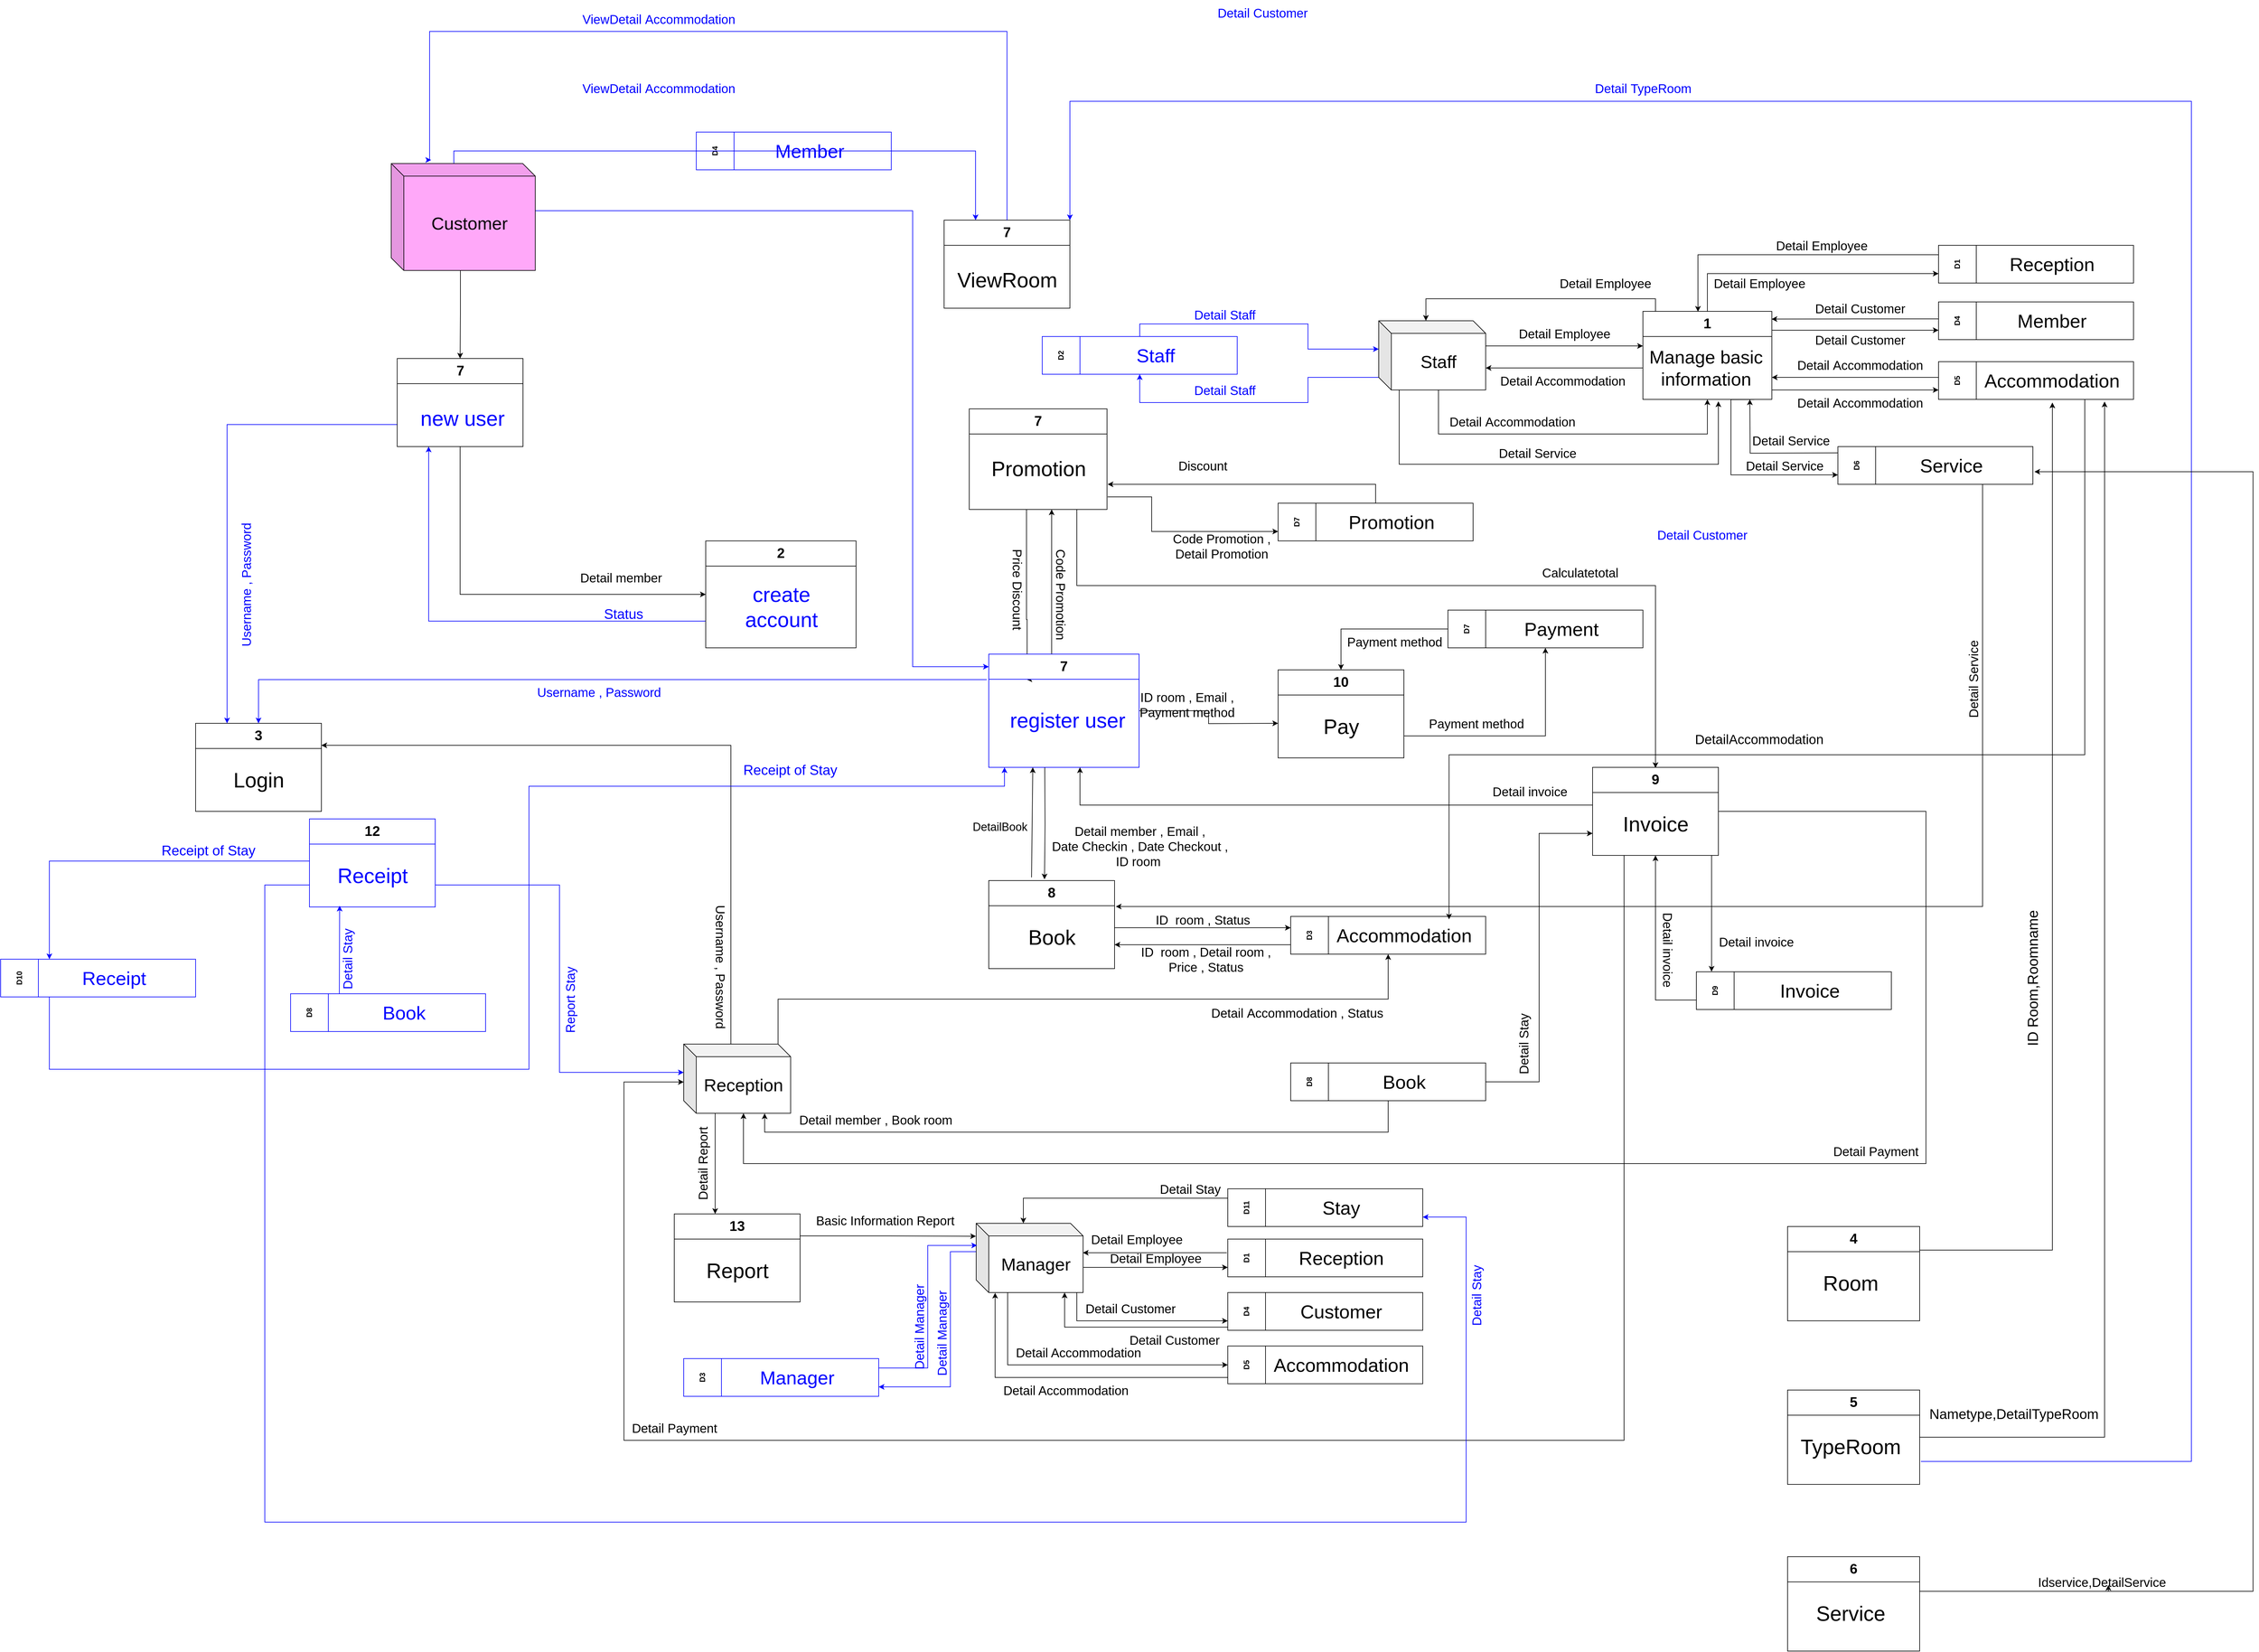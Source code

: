 <mxfile version="22.0.4" type="github">
  <diagram name="Page-1" id="EVB2JG9kK474J4FMBU9G">
    <mxGraphModel dx="3096" dy="2472" grid="1" gridSize="10" guides="1" tooltips="1" connect="1" arrows="1" fold="1" page="1" pageScale="1" pageWidth="827" pageHeight="1169" math="0" shadow="0">
      <root>
        <mxCell id="0" />
        <mxCell id="1" parent="0" />
        <mxCell id="6Yd9exaLA5xY4vGigwr5-12" value="&lt;font style=&quot;font-size: 22px;&quot;&gt;3&lt;/font&gt;" style="swimlane;whiteSpace=wrap;html=1;startSize=40;" parent="1" vertex="1">
          <mxGeometry x="-470" y="380" width="200" height="140" as="geometry" />
        </mxCell>
        <mxCell id="6Yd9exaLA5xY4vGigwr5-47" value="&lt;font style=&quot;font-size: 33px;&quot;&gt;Login&lt;/font&gt;" style="text;html=1;align=center;verticalAlign=middle;resizable=0;points=[];autosize=1;strokeColor=none;fillColor=none;" parent="6Yd9exaLA5xY4vGigwr5-12" vertex="1">
          <mxGeometry x="50" y="65" width="100" height="50" as="geometry" />
        </mxCell>
        <mxCell id="6Yd9exaLA5xY4vGigwr5-45" style="edgeStyle=orthogonalEdgeStyle;rounded=0;orthogonalLoop=1;jettySize=auto;html=1;exitX=0;exitY=0.75;exitDx=0;exitDy=0;entryX=0.25;entryY=0;entryDx=0;entryDy=0;strokeColor=#0000FF;" parent="1" source="uonzWdeMI_0KS28qsSOB-7" target="6Yd9exaLA5xY4vGigwr5-12" edge="1">
          <mxGeometry relative="1" as="geometry">
            <mxPoint x="-34.0" y="250" as="sourcePoint" />
            <Array as="points">
              <mxPoint x="-420" y="-95" />
            </Array>
          </mxGeometry>
        </mxCell>
        <mxCell id="6Yd9exaLA5xY4vGigwr5-36" value="&lt;font style=&quot;font-size: 20px;&quot;&gt;Detail member&lt;/font&gt;" style="text;html=1;align=center;verticalAlign=middle;resizable=0;points=[];autosize=1;strokeColor=none;fillColor=none;rotation=0;" parent="1" vertex="1">
          <mxGeometry x="131" y="128" width="150" height="40" as="geometry" />
        </mxCell>
        <mxCell id="6Yd9exaLA5xY4vGigwr5-46" value="&lt;font color=&quot;#0000ff&quot; style=&quot;font-size: 20px;&quot;&gt;Username , Password&lt;/font&gt;" style="text;html=1;align=center;verticalAlign=middle;resizable=0;points=[];autosize=1;strokeColor=none;fillColor=none;rotation=-90;" parent="1" vertex="1">
          <mxGeometry x="-500" y="140" width="220" height="40" as="geometry" />
        </mxCell>
        <mxCell id="6Yd9exaLA5xY4vGigwr5-54" style="edgeStyle=orthogonalEdgeStyle;rounded=0;orthogonalLoop=1;jettySize=auto;html=1;entryX=0.443;entryY=-0.014;entryDx=0;entryDy=0;entryPerimeter=0;" parent="1" target="6Yd9exaLA5xY4vGigwr5-80" edge="1">
          <mxGeometry relative="1" as="geometry">
            <mxPoint x="880" y="450" as="sourcePoint" />
            <mxPoint x="880.17" y="635" as="targetPoint" />
          </mxGeometry>
        </mxCell>
        <mxCell id="6Yd9exaLA5xY4vGigwr5-55" style="edgeStyle=orthogonalEdgeStyle;rounded=0;orthogonalLoop=1;jettySize=auto;html=1;entryX=0.5;entryY=0;entryDx=0;entryDy=0;strokeColor=#0000FF;exitX=-0.013;exitY=0.225;exitDx=0;exitDy=0;exitPerimeter=0;" parent="1" target="6Yd9exaLA5xY4vGigwr5-12" edge="1" source="ifQpzC5PUmXQ1WxJgQqO-9">
          <mxGeometry relative="1" as="geometry">
            <mxPoint x="790" y="355" as="sourcePoint" />
          </mxGeometry>
        </mxCell>
        <mxCell id="6Yd9exaLA5xY4vGigwr5-67" style="edgeStyle=orthogonalEdgeStyle;rounded=0;orthogonalLoop=1;jettySize=auto;html=1;exitX=1;exitY=0.5;exitDx=0;exitDy=0;" parent="1" target="6Yd9exaLA5xY4vGigwr5-64" edge="1">
          <mxGeometry relative="1" as="geometry">
            <mxPoint x="991" y="705" as="sourcePoint" />
            <mxPoint x="1261" y="700" as="targetPoint" />
            <Array as="points">
              <mxPoint x="1131" y="705" />
              <mxPoint x="1131" y="705" />
            </Array>
          </mxGeometry>
        </mxCell>
        <mxCell id="6Yd9exaLA5xY4vGigwr5-124" style="edgeStyle=orthogonalEdgeStyle;rounded=0;orthogonalLoop=1;jettySize=auto;html=1;exitX=1;exitY=0.5;exitDx=0;exitDy=0;entryX=0;entryY=0.75;entryDx=0;entryDy=0;" parent="1" source="6Yd9exaLA5xY4vGigwr5-62" target="6Yd9exaLA5xY4vGigwr5-114" edge="1">
          <mxGeometry relative="1" as="geometry" />
        </mxCell>
        <mxCell id="6Yd9exaLA5xY4vGigwr5-223" style="edgeStyle=orthogonalEdgeStyle;rounded=0;orthogonalLoop=1;jettySize=auto;html=1;exitX=0.5;exitY=1;exitDx=0;exitDy=0;entryX=0.757;entryY=1.002;entryDx=0;entryDy=0;entryPerimeter=0;" parent="1" source="6Yd9exaLA5xY4vGigwr5-62" target="6Yd9exaLA5xY4vGigwr5-170" edge="1">
          <mxGeometry relative="1" as="geometry">
            <Array as="points">
              <mxPoint x="1426" y="1030" />
              <mxPoint x="435" y="1030" />
            </Array>
          </mxGeometry>
        </mxCell>
        <mxCell id="6Yd9exaLA5xY4vGigwr5-62" value="D8" style="swimlane;horizontal=0;whiteSpace=wrap;html=1;startSize=60;" parent="1" vertex="1">
          <mxGeometry x="1271" y="920" width="310" height="60" as="geometry" />
        </mxCell>
        <mxCell id="6Yd9exaLA5xY4vGigwr5-63" value="&lt;span style=&quot;font-size: 30px;&quot;&gt;Book&lt;/span&gt;" style="text;html=1;align=center;verticalAlign=middle;resizable=0;points=[];autosize=1;strokeColor=none;fillColor=none;" parent="6Yd9exaLA5xY4vGigwr5-62" vertex="1">
          <mxGeometry x="135" y="5" width="90" height="50" as="geometry" />
        </mxCell>
        <mxCell id="6Yd9exaLA5xY4vGigwr5-70" style="edgeStyle=orthogonalEdgeStyle;rounded=0;orthogonalLoop=1;jettySize=auto;html=1;exitX=0;exitY=0.75;exitDx=0;exitDy=0;" parent="1" source="6Yd9exaLA5xY4vGigwr5-64" edge="1">
          <mxGeometry relative="1" as="geometry">
            <mxPoint x="991" y="732" as="targetPoint" />
            <Array as="points">
              <mxPoint x="991" y="732" />
            </Array>
          </mxGeometry>
        </mxCell>
        <mxCell id="6Yd9exaLA5xY4vGigwr5-64" value="D3" style="swimlane;horizontal=0;whiteSpace=wrap;html=1;startSize=60;" parent="1" vertex="1">
          <mxGeometry x="1271" y="687" width="310" height="60" as="geometry" />
        </mxCell>
        <mxCell id="6Yd9exaLA5xY4vGigwr5-65" value="&lt;font style=&quot;font-size: 30px;&quot;&gt;Accommodation&lt;/font&gt;" style="text;html=1;align=center;verticalAlign=middle;resizable=0;points=[];autosize=1;strokeColor=none;fillColor=none;" parent="6Yd9exaLA5xY4vGigwr5-64" vertex="1">
          <mxGeometry x="60" y="5" width="240" height="50" as="geometry" />
        </mxCell>
        <mxCell id="6Yd9exaLA5xY4vGigwr5-69" value="&lt;font style=&quot;font-size: 20px;&quot;&gt;ID&amp;nbsp; room , Status&lt;/font&gt;" style="text;html=1;align=center;verticalAlign=middle;resizable=0;points=[];autosize=1;strokeColor=none;fillColor=none;" parent="1" vertex="1">
          <mxGeometry x="1046" y="672" width="170" height="40" as="geometry" />
        </mxCell>
        <mxCell id="6Yd9exaLA5xY4vGigwr5-71" value="&lt;font style=&quot;font-size: 20px;&quot;&gt;ID&amp;nbsp; room , Detail room ,&lt;br&gt;Price , Status&lt;/font&gt;" style="text;html=1;align=center;verticalAlign=middle;resizable=0;points=[];autosize=1;strokeColor=none;fillColor=none;" parent="1" vertex="1">
          <mxGeometry x="1021" y="725" width="230" height="60" as="geometry" />
        </mxCell>
        <mxCell id="6Yd9exaLA5xY4vGigwr5-94" style="edgeStyle=orthogonalEdgeStyle;rounded=0;orthogonalLoop=1;jettySize=auto;html=1;exitX=0;exitY=0;exitDx=75;exitDy=0;exitPerimeter=0;" parent="1" edge="1">
          <mxGeometry relative="1" as="geometry">
            <mxPoint x="831" y="310" as="sourcePoint" />
            <mxPoint x="891" y="40" as="targetPoint" />
            <Array as="points">
              <mxPoint x="891" y="310" />
            </Array>
          </mxGeometry>
        </mxCell>
        <mxCell id="6Yd9exaLA5xY4vGigwr5-112" style="edgeStyle=orthogonalEdgeStyle;rounded=0;orthogonalLoop=1;jettySize=auto;html=1;exitX=1;exitY=0.5;exitDx=0;exitDy=0;" parent="1" source="ifQpzC5PUmXQ1WxJgQqO-9" edge="1">
          <mxGeometry relative="1" as="geometry">
            <mxPoint x="1251" y="380" as="targetPoint" />
            <Array as="points" />
            <mxPoint x="966.0" y="375" as="sourcePoint" />
          </mxGeometry>
        </mxCell>
        <mxCell id="G4Wa9GA4Rg9XZmVomABa-12" style="edgeStyle=orthogonalEdgeStyle;rounded=0;orthogonalLoop=1;jettySize=auto;html=1;exitX=0;exitY=0.75;exitDx=0;exitDy=0;entryX=0.25;entryY=1;entryDx=0;entryDy=0;strokeColor=#0000FF;" parent="1" source="6Yd9exaLA5xY4vGigwr5-78" target="uonzWdeMI_0KS28qsSOB-7" edge="1">
          <mxGeometry relative="1" as="geometry">
            <mxPoint x="59.74" y="195.4" as="targetPoint" />
          </mxGeometry>
        </mxCell>
        <mxCell id="6Yd9exaLA5xY4vGigwr5-78" value="&lt;font style=&quot;font-size: 22px;&quot;&gt;2&lt;/font&gt;" style="swimlane;whiteSpace=wrap;html=1;startSize=40;" parent="1" vertex="1">
          <mxGeometry x="341" y="90" width="239" height="170" as="geometry" />
        </mxCell>
        <mxCell id="6Yd9exaLA5xY4vGigwr5-79" value="&lt;font color=&quot;#0000ff&quot; style=&quot;font-size: 33px;&quot;&gt;create &lt;br&gt;account&lt;/font&gt;" style="text;html=1;align=center;verticalAlign=middle;resizable=0;points=[];autosize=1;strokeColor=none;fillColor=none;" parent="6Yd9exaLA5xY4vGigwr5-78" vertex="1">
          <mxGeometry x="49.5" y="60" width="140" height="90" as="geometry" />
        </mxCell>
        <mxCell id="6Yd9exaLA5xY4vGigwr5-80" value="&lt;font style=&quot;font-size: 22px;&quot;&gt;8&lt;/font&gt;" style="swimlane;whiteSpace=wrap;html=1;startSize=40;" parent="1" vertex="1">
          <mxGeometry x="791" y="630" width="200" height="140" as="geometry" />
        </mxCell>
        <mxCell id="6Yd9exaLA5xY4vGigwr5-81" value="&lt;span style=&quot;font-size: 33px;&quot;&gt;Book&lt;/span&gt;" style="text;html=1;align=center;verticalAlign=middle;resizable=0;points=[];autosize=1;strokeColor=none;fillColor=none;" parent="6Yd9exaLA5xY4vGigwr5-80" vertex="1">
          <mxGeometry x="50" y="65" width="100" height="50" as="geometry" />
        </mxCell>
        <mxCell id="6Yd9exaLA5xY4vGigwr5-90" value="&lt;span style=&quot;font-size: 20px;&quot;&gt;Detail member , Email ,&lt;br&gt;Date Checkin , Date Checkout ,&lt;br&gt;ID room&amp;nbsp;&lt;/span&gt;" style="text;html=1;align=center;verticalAlign=middle;resizable=0;points=[];autosize=1;strokeColor=none;fillColor=none;" parent="1" vertex="1">
          <mxGeometry x="881" y="530" width="300" height="90" as="geometry" />
        </mxCell>
        <mxCell id="6Yd9exaLA5xY4vGigwr5-93" style="edgeStyle=orthogonalEdgeStyle;rounded=0;orthogonalLoop=1;jettySize=auto;html=1;" parent="1" edge="1">
          <mxGeometry relative="1" as="geometry">
            <mxPoint x="851" y="40" as="sourcePoint" />
            <mxPoint x="851" y="310" as="targetPoint" />
            <Array as="points">
              <mxPoint x="852" y="215" />
            </Array>
          </mxGeometry>
        </mxCell>
        <mxCell id="6Yd9exaLA5xY4vGigwr5-100" style="edgeStyle=orthogonalEdgeStyle;rounded=0;orthogonalLoop=1;jettySize=auto;html=1;entryX=0;entryY=0.75;entryDx=0;entryDy=0;" parent="1" target="6Yd9exaLA5xY4vGigwr5-97" edge="1">
          <mxGeometry relative="1" as="geometry">
            <Array as="points">
              <mxPoint x="1050" y="20" />
              <mxPoint x="1050" y="75" />
            </Array>
            <mxPoint x="980" y="20" as="sourcePoint" />
          </mxGeometry>
        </mxCell>
        <mxCell id="6Yd9exaLA5xY4vGigwr5-116" style="edgeStyle=orthogonalEdgeStyle;rounded=0;orthogonalLoop=1;jettySize=auto;html=1;entryX=0.5;entryY=0;entryDx=0;entryDy=0;exitX=0.75;exitY=1;exitDx=0;exitDy=0;" parent="1" edge="1" source="6Yd9exaLA5xY4vGigwr5-91">
          <mxGeometry relative="1" as="geometry">
            <mxPoint x="931" y="121" as="sourcePoint" />
            <Array as="points">
              <mxPoint x="931" y="40" />
              <mxPoint x="931" y="161" />
              <mxPoint x="1851" y="161" />
            </Array>
            <mxPoint x="1851" y="451" as="targetPoint" />
          </mxGeometry>
        </mxCell>
        <mxCell id="6Yd9exaLA5xY4vGigwr5-91" value="&lt;font style=&quot;font-size: 22px;&quot;&gt;7&lt;/font&gt;" style="swimlane;whiteSpace=wrap;html=1;startSize=40;" parent="1" vertex="1">
          <mxGeometry x="760" y="-120" width="219" height="160" as="geometry" />
        </mxCell>
        <mxCell id="6Yd9exaLA5xY4vGigwr5-92" value="&lt;font style=&quot;font-size: 33px;&quot;&gt;Promotion&lt;/font&gt;" style="text;html=1;align=center;verticalAlign=middle;resizable=0;points=[];autosize=1;strokeColor=none;fillColor=none;" parent="6Yd9exaLA5xY4vGigwr5-91" vertex="1">
          <mxGeometry x="25" y="70" width="170" height="50" as="geometry" />
        </mxCell>
        <mxCell id="6Yd9exaLA5xY4vGigwr5-95" value="&lt;font style=&quot;font-size: 20px;&quot;&gt;Code Promotion&lt;/font&gt;" style="text;html=1;align=center;verticalAlign=middle;resizable=0;points=[];autosize=1;strokeColor=none;fillColor=none;rotation=90;" parent="1" vertex="1">
          <mxGeometry x="821" y="155" width="170" height="40" as="geometry" />
        </mxCell>
        <mxCell id="6Yd9exaLA5xY4vGigwr5-96" value="&lt;font style=&quot;font-size: 20px;&quot;&gt;Price Discount&lt;/font&gt;" style="text;html=1;align=center;verticalAlign=middle;resizable=0;points=[];autosize=1;strokeColor=none;fillColor=none;rotation=90;" parent="1" vertex="1">
          <mxGeometry x="762" y="147" width="150" height="40" as="geometry" />
        </mxCell>
        <mxCell id="6Yd9exaLA5xY4vGigwr5-99" style="edgeStyle=orthogonalEdgeStyle;rounded=0;orthogonalLoop=1;jettySize=auto;html=1;exitX=0.5;exitY=0;exitDx=0;exitDy=0;" parent="1" source="6Yd9exaLA5xY4vGigwr5-97" edge="1">
          <mxGeometry relative="1" as="geometry">
            <Array as="points">
              <mxPoint x="1406" />
              <mxPoint x="980" />
            </Array>
            <mxPoint x="980" as="targetPoint" />
          </mxGeometry>
        </mxCell>
        <mxCell id="6Yd9exaLA5xY4vGigwr5-97" value="D7" style="swimlane;horizontal=0;whiteSpace=wrap;html=1;startSize=60;" parent="1" vertex="1">
          <mxGeometry x="1251" y="30" width="310" height="60" as="geometry" />
        </mxCell>
        <mxCell id="6Yd9exaLA5xY4vGigwr5-98" value="&lt;font style=&quot;font-size: 30px;&quot;&gt;Promotion&lt;/font&gt;" style="text;html=1;align=center;verticalAlign=middle;resizable=0;points=[];autosize=1;strokeColor=none;fillColor=none;" parent="6Yd9exaLA5xY4vGigwr5-97" vertex="1">
          <mxGeometry x="100" y="5" width="160" height="50" as="geometry" />
        </mxCell>
        <mxCell id="6Yd9exaLA5xY4vGigwr5-101" value="&lt;font style=&quot;font-size: 20px;&quot;&gt;Discount&lt;/font&gt;" style="text;html=1;align=center;verticalAlign=middle;resizable=0;points=[];autosize=1;strokeColor=none;fillColor=none;" parent="1" vertex="1">
          <mxGeometry x="1081" y="-50" width="100" height="40" as="geometry" />
        </mxCell>
        <mxCell id="6Yd9exaLA5xY4vGigwr5-102" value="&lt;font style=&quot;font-size: 20px;&quot;&gt;Code Promotion ,&lt;br&gt;Detail Promotion&lt;br&gt;&lt;/font&gt;" style="text;html=1;align=center;verticalAlign=middle;resizable=0;points=[];autosize=1;strokeColor=none;fillColor=none;" parent="1" vertex="1">
          <mxGeometry x="1071" y="68" width="180" height="60" as="geometry" />
        </mxCell>
        <mxCell id="6Yd9exaLA5xY4vGigwr5-107" style="edgeStyle=orthogonalEdgeStyle;rounded=0;orthogonalLoop=1;jettySize=auto;html=1;exitX=1;exitY=0.75;exitDx=0;exitDy=0;entryX=0.5;entryY=1;entryDx=0;entryDy=0;" parent="1" source="6Yd9exaLA5xY4vGigwr5-103" target="6Yd9exaLA5xY4vGigwr5-105" edge="1">
          <mxGeometry relative="1" as="geometry" />
        </mxCell>
        <mxCell id="6Yd9exaLA5xY4vGigwr5-103" value="&lt;font style=&quot;font-size: 22px;&quot;&gt;10&lt;/font&gt;" style="swimlane;whiteSpace=wrap;html=1;startSize=40;" parent="1" vertex="1">
          <mxGeometry x="1251" y="295" width="200" height="140" as="geometry" />
        </mxCell>
        <mxCell id="6Yd9exaLA5xY4vGigwr5-104" value="&lt;font style=&quot;font-size: 33px;&quot;&gt;Pay&lt;/font&gt;" style="text;html=1;align=center;verticalAlign=middle;resizable=0;points=[];autosize=1;strokeColor=none;fillColor=none;" parent="6Yd9exaLA5xY4vGigwr5-103" vertex="1">
          <mxGeometry x="60" y="65" width="80" height="50" as="geometry" />
        </mxCell>
        <mxCell id="6Yd9exaLA5xY4vGigwr5-109" style="edgeStyle=orthogonalEdgeStyle;rounded=0;orthogonalLoop=1;jettySize=auto;html=1;exitX=0;exitY=0.5;exitDx=0;exitDy=0;entryX=0.5;entryY=0;entryDx=0;entryDy=0;" parent="1" source="6Yd9exaLA5xY4vGigwr5-105" target="6Yd9exaLA5xY4vGigwr5-103" edge="1">
          <mxGeometry relative="1" as="geometry" />
        </mxCell>
        <mxCell id="6Yd9exaLA5xY4vGigwr5-105" value="D7" style="swimlane;horizontal=0;whiteSpace=wrap;html=1;startSize=60;" parent="1" vertex="1">
          <mxGeometry x="1521" y="200" width="310" height="60" as="geometry" />
        </mxCell>
        <mxCell id="6Yd9exaLA5xY4vGigwr5-106" value="&lt;font style=&quot;font-size: 30px;&quot;&gt;Payment&lt;/font&gt;" style="text;html=1;align=center;verticalAlign=middle;resizable=0;points=[];autosize=1;strokeColor=none;fillColor=none;" parent="6Yd9exaLA5xY4vGigwr5-105" vertex="1">
          <mxGeometry x="110" y="5" width="140" height="50" as="geometry" />
        </mxCell>
        <mxCell id="6Yd9exaLA5xY4vGigwr5-108" value="&lt;font style=&quot;font-size: 20px;&quot;&gt;Payment method&lt;/font&gt;" style="text;html=1;align=center;verticalAlign=middle;resizable=0;points=[];autosize=1;strokeColor=none;fillColor=none;" parent="1" vertex="1">
          <mxGeometry x="1481" y="360" width="170" height="40" as="geometry" />
        </mxCell>
        <mxCell id="6Yd9exaLA5xY4vGigwr5-110" value="&lt;font style=&quot;font-size: 20px;&quot;&gt;Payment method&lt;/font&gt;" style="text;html=1;align=center;verticalAlign=middle;resizable=0;points=[];autosize=1;strokeColor=none;fillColor=none;" parent="1" vertex="1">
          <mxGeometry x="1351" y="230" width="170" height="40" as="geometry" />
        </mxCell>
        <mxCell id="6Yd9exaLA5xY4vGigwr5-113" value="&lt;font style=&quot;font-size: 20px;&quot;&gt;ID room , Email ,&lt;br&gt;Payment method&lt;br&gt;&lt;/font&gt;" style="text;html=1;align=center;verticalAlign=middle;resizable=0;points=[];autosize=1;strokeColor=none;fillColor=none;" parent="1" vertex="1">
          <mxGeometry x="1021" y="320" width="170" height="60" as="geometry" />
        </mxCell>
        <mxCell id="6Yd9exaLA5xY4vGigwr5-118" style="edgeStyle=orthogonalEdgeStyle;rounded=0;orthogonalLoop=1;jettySize=auto;html=1;exitX=0;exitY=0.25;exitDx=0;exitDy=0;" parent="1" source="6Yd9exaLA5xY4vGigwr5-114" edge="1">
          <mxGeometry relative="1" as="geometry">
            <Array as="points">
              <mxPoint x="1751" y="510" />
              <mxPoint x="936" y="510" />
            </Array>
            <mxPoint x="936" y="450" as="targetPoint" />
          </mxGeometry>
        </mxCell>
        <mxCell id="6Yd9exaLA5xY4vGigwr5-122" style="edgeStyle=orthogonalEdgeStyle;rounded=0;orthogonalLoop=1;jettySize=auto;html=1;exitX=0.5;exitY=1;exitDx=0;exitDy=0;entryX=0.078;entryY=-0.004;entryDx=0;entryDy=0;entryPerimeter=0;" parent="1" source="6Yd9exaLA5xY4vGigwr5-114" target="6Yd9exaLA5xY4vGigwr5-120" edge="1">
          <mxGeometry relative="1" as="geometry">
            <mxPoint x="1941" y="740" as="targetPoint" />
            <Array as="points">
              <mxPoint x="1940" y="590" />
            </Array>
          </mxGeometry>
        </mxCell>
        <mxCell id="6Yd9exaLA5xY4vGigwr5-187" style="edgeStyle=orthogonalEdgeStyle;rounded=0;orthogonalLoop=1;jettySize=auto;html=1;exitX=1;exitY=0.5;exitDx=0;exitDy=0;entryX=0;entryY=0;entryDx=95;entryDy=110;entryPerimeter=0;" parent="1" source="6Yd9exaLA5xY4vGigwr5-114" target="6Yd9exaLA5xY4vGigwr5-170" edge="1">
          <mxGeometry relative="1" as="geometry">
            <mxPoint x="421" y="1020" as="targetPoint" />
            <Array as="points">
              <mxPoint x="2281" y="520" />
              <mxPoint x="2281" y="1080" />
              <mxPoint x="401" y="1080" />
            </Array>
          </mxGeometry>
        </mxCell>
        <mxCell id="6Yd9exaLA5xY4vGigwr5-226" style="edgeStyle=orthogonalEdgeStyle;rounded=0;orthogonalLoop=1;jettySize=auto;html=1;exitX=0;exitY=1;exitDx=0;exitDy=0;entryX=0;entryY=0.548;entryDx=0;entryDy=0;entryPerimeter=0;" parent="1" target="6Yd9exaLA5xY4vGigwr5-170" edge="1">
          <mxGeometry relative="1" as="geometry">
            <mxPoint x="1801" y="590" as="sourcePoint" />
            <mxPoint x="251" y="950" as="targetPoint" />
            <Array as="points">
              <mxPoint x="1801" y="1520" />
              <mxPoint x="211" y="1520" />
              <mxPoint x="211" y="950" />
            </Array>
          </mxGeometry>
        </mxCell>
        <mxCell id="6Yd9exaLA5xY4vGigwr5-114" value="&lt;font style=&quot;font-size: 22px;&quot;&gt;9&lt;/font&gt;" style="swimlane;whiteSpace=wrap;html=1;startSize=40;" parent="1" vertex="1">
          <mxGeometry x="1751" y="450" width="200" height="140" as="geometry" />
        </mxCell>
        <mxCell id="6Yd9exaLA5xY4vGigwr5-115" value="&lt;font style=&quot;font-size: 33px;&quot;&gt;Invoice&lt;/font&gt;" style="text;html=1;align=center;verticalAlign=middle;resizable=0;points=[];autosize=1;strokeColor=none;fillColor=none;" parent="6Yd9exaLA5xY4vGigwr5-114" vertex="1">
          <mxGeometry x="35" y="65" width="130" height="50" as="geometry" />
        </mxCell>
        <mxCell id="6Yd9exaLA5xY4vGigwr5-117" value="&lt;font style=&quot;font-size: 20px;&quot;&gt;Calculatetotal&lt;/font&gt;" style="text;html=1;align=center;verticalAlign=middle;resizable=0;points=[];autosize=1;strokeColor=none;fillColor=none;" parent="1" vertex="1">
          <mxGeometry x="1661" y="120" width="140" height="40" as="geometry" />
        </mxCell>
        <mxCell id="6Yd9exaLA5xY4vGigwr5-119" value="&lt;font style=&quot;font-size: 20px;&quot;&gt;Detail invoice&lt;/font&gt;" style="text;html=1;align=center;verticalAlign=middle;resizable=0;points=[];autosize=1;strokeColor=none;fillColor=none;" parent="1" vertex="1">
          <mxGeometry x="1581" y="468" width="140" height="40" as="geometry" />
        </mxCell>
        <mxCell id="6Yd9exaLA5xY4vGigwr5-123" style="edgeStyle=orthogonalEdgeStyle;rounded=0;orthogonalLoop=1;jettySize=auto;html=1;exitX=0;exitY=0.75;exitDx=0;exitDy=0;entryX=0.5;entryY=1;entryDx=0;entryDy=0;" parent="1" source="6Yd9exaLA5xY4vGigwr5-120" target="6Yd9exaLA5xY4vGigwr5-114" edge="1">
          <mxGeometry relative="1" as="geometry" />
        </mxCell>
        <mxCell id="6Yd9exaLA5xY4vGigwr5-120" value="D9" style="swimlane;horizontal=0;whiteSpace=wrap;html=1;startSize=60;" parent="1" vertex="1">
          <mxGeometry x="1916" y="775" width="310" height="60" as="geometry" />
        </mxCell>
        <mxCell id="6Yd9exaLA5xY4vGigwr5-121" value="&lt;font style=&quot;font-size: 30px;&quot;&gt;Invoice&lt;/font&gt;" style="text;html=1;align=center;verticalAlign=middle;resizable=0;points=[];autosize=1;strokeColor=none;fillColor=none;" parent="6Yd9exaLA5xY4vGigwr5-120" vertex="1">
          <mxGeometry x="120" y="5" width="120" height="50" as="geometry" />
        </mxCell>
        <mxCell id="6Yd9exaLA5xY4vGigwr5-125" value="&lt;font style=&quot;font-size: 20px;&quot;&gt;Detail invoice&lt;/font&gt;" style="text;html=1;align=center;verticalAlign=middle;resizable=0;points=[];autosize=1;strokeColor=none;fillColor=none;rotation=0;" parent="1" vertex="1">
          <mxGeometry x="1941" y="707" width="140" height="40" as="geometry" />
        </mxCell>
        <mxCell id="6Yd9exaLA5xY4vGigwr5-126" value="&lt;font style=&quot;font-size: 20px;&quot;&gt;Detail invoice&lt;/font&gt;" style="text;html=1;align=center;verticalAlign=middle;resizable=0;points=[];autosize=1;strokeColor=none;fillColor=none;rotation=90;" parent="1" vertex="1">
          <mxGeometry x="1801" y="720" width="140" height="40" as="geometry" />
        </mxCell>
        <mxCell id="6Yd9exaLA5xY4vGigwr5-127" value="&lt;font style=&quot;font-size: 20px;&quot;&gt;Detail Stay&lt;/font&gt;" style="text;html=1;align=center;verticalAlign=middle;resizable=0;points=[];autosize=1;strokeColor=none;fillColor=none;rotation=-90;" parent="1" vertex="1">
          <mxGeometry x="1581" y="870" width="120" height="40" as="geometry" />
        </mxCell>
        <mxCell id="6Yd9exaLA5xY4vGigwr5-133" style="edgeStyle=orthogonalEdgeStyle;rounded=0;orthogonalLoop=1;jettySize=auto;html=1;exitX=0;exitY=0;exitDx=170;exitDy=20;exitPerimeter=0;" parent="1" source="6Yd9exaLA5xY4vGigwr5-130" edge="1">
          <mxGeometry relative="1" as="geometry">
            <mxPoint x="1831" y="-220" as="targetPoint" />
            <Array as="points">
              <mxPoint x="1581" y="-220" />
              <mxPoint x="1786" y="-220" />
            </Array>
          </mxGeometry>
        </mxCell>
        <mxCell id="6Yd9exaLA5xY4vGigwr5-165" style="edgeStyle=orthogonalEdgeStyle;rounded=0;orthogonalLoop=1;jettySize=auto;html=1;exitX=0;exitY=0;exitDx=95;exitDy=110;exitPerimeter=0;entryX=0.5;entryY=1;entryDx=0;entryDy=0;" parent="1" source="6Yd9exaLA5xY4vGigwr5-130" target="6Yd9exaLA5xY4vGigwr5-131" edge="1">
          <mxGeometry relative="1" as="geometry">
            <Array as="points">
              <mxPoint x="1506" y="-80" />
              <mxPoint x="1934" y="-80" />
            </Array>
          </mxGeometry>
        </mxCell>
        <mxCell id="eCwXJ-lsIu1Mq8TBjTkr-44" style="edgeStyle=orthogonalEdgeStyle;rounded=0;orthogonalLoop=1;jettySize=auto;html=1;exitX=0;exitY=0;exitDx=0;exitDy=90;exitPerimeter=0;entryX=0.5;entryY=1;entryDx=0;entryDy=0;strokeColor=#0000FF;" parent="1" source="6Yd9exaLA5xY4vGigwr5-130" target="eCwXJ-lsIu1Mq8TBjTkr-40" edge="1">
          <mxGeometry relative="1" as="geometry" />
        </mxCell>
        <mxCell id="6Yd9exaLA5xY4vGigwr5-130" value="&lt;font style=&quot;font-size: 28px;&quot;&gt;Staff&lt;/font&gt;" style="shape=cube;whiteSpace=wrap;html=1;boundedLbl=1;backgroundOutline=1;darkOpacity=0.05;darkOpacity2=0.1;" parent="1" vertex="1">
          <mxGeometry x="1411" y="-260" width="170" height="110" as="geometry" />
        </mxCell>
        <mxCell id="6Yd9exaLA5xY4vGigwr5-149" style="edgeStyle=orthogonalEdgeStyle;rounded=0;orthogonalLoop=1;jettySize=auto;html=1;exitX=1;exitY=0.25;exitDx=0;exitDy=0;entryX=0;entryY=0.75;entryDx=0;entryDy=0;" parent="1" source="6Yd9exaLA5xY4vGigwr5-131" target="6Yd9exaLA5xY4vGigwr5-140" edge="1">
          <mxGeometry relative="1" as="geometry">
            <Array as="points">
              <mxPoint x="2036" y="-245" />
            </Array>
          </mxGeometry>
        </mxCell>
        <mxCell id="6Yd9exaLA5xY4vGigwr5-152" style="edgeStyle=orthogonalEdgeStyle;rounded=0;orthogonalLoop=1;jettySize=auto;html=1;exitX=1;exitY=1;exitDx=0;exitDy=0;entryX=0;entryY=0.75;entryDx=0;entryDy=0;" parent="1" source="6Yd9exaLA5xY4vGigwr5-131" target="6Yd9exaLA5xY4vGigwr5-142" edge="1">
          <mxGeometry relative="1" as="geometry">
            <Array as="points">
              <mxPoint x="2036" y="-150" />
            </Array>
          </mxGeometry>
        </mxCell>
        <mxCell id="6Yd9exaLA5xY4vGigwr5-156" style="edgeStyle=orthogonalEdgeStyle;rounded=0;orthogonalLoop=1;jettySize=auto;html=1;exitX=0.5;exitY=0;exitDx=0;exitDy=0;entryX=0;entryY=0.75;entryDx=0;entryDy=0;" parent="1" source="6Yd9exaLA5xY4vGigwr5-131" target="6Yd9exaLA5xY4vGigwr5-138" edge="1">
          <mxGeometry relative="1" as="geometry" />
        </mxCell>
        <mxCell id="6Yd9exaLA5xY4vGigwr5-168" style="edgeStyle=orthogonalEdgeStyle;rounded=0;orthogonalLoop=1;jettySize=auto;html=1;exitX=0;exitY=0;exitDx=0;exitDy=0;entryX=0;entryY=0;entryDx=75;entryDy=0;entryPerimeter=0;" parent="1" source="6Yd9exaLA5xY4vGigwr5-131" target="6Yd9exaLA5xY4vGigwr5-130" edge="1">
          <mxGeometry relative="1" as="geometry">
            <Array as="points">
              <mxPoint x="1851" y="-275" />
              <mxPoint x="1851" y="-295" />
              <mxPoint x="1486" y="-295" />
            </Array>
          </mxGeometry>
        </mxCell>
        <mxCell id="6Yd9exaLA5xY4vGigwr5-131" value="&lt;font style=&quot;font-size: 22px;&quot;&gt;1&lt;/font&gt;" style="swimlane;whiteSpace=wrap;html=1;startSize=40;" parent="1" vertex="1">
          <mxGeometry x="1831" y="-275" width="205" height="140" as="geometry" />
        </mxCell>
        <mxCell id="6Yd9exaLA5xY4vGigwr5-132" value="&lt;font style=&quot;font-size: 29px;&quot;&gt;Manage basic&lt;br&gt;information&lt;/font&gt;" style="text;html=1;align=center;verticalAlign=middle;resizable=0;points=[];autosize=1;strokeColor=none;fillColor=none;" parent="6Yd9exaLA5xY4vGigwr5-131" vertex="1">
          <mxGeometry y="50" width="200" height="80" as="geometry" />
        </mxCell>
        <mxCell id="6Yd9exaLA5xY4vGigwr5-136" value="&lt;font style=&quot;font-size: 20px;&quot;&gt;Detail Employee&lt;/font&gt;" style="text;html=1;align=center;verticalAlign=middle;resizable=0;points=[];autosize=1;strokeColor=none;fillColor=none;" parent="1" vertex="1">
          <mxGeometry x="1621" y="-260" width="170" height="40" as="geometry" />
        </mxCell>
        <mxCell id="6Yd9exaLA5xY4vGigwr5-137" value="&lt;font style=&quot;font-size: 20px;&quot;&gt;Detail Accommodation&amp;nbsp;&lt;/font&gt;" style="text;html=1;align=center;verticalAlign=middle;resizable=0;points=[];autosize=1;strokeColor=none;fillColor=none;" parent="1" vertex="1">
          <mxGeometry x="1591" y="-185" width="230" height="40" as="geometry" />
        </mxCell>
        <mxCell id="6Yd9exaLA5xY4vGigwr5-155" style="edgeStyle=orthogonalEdgeStyle;rounded=0;orthogonalLoop=1;jettySize=auto;html=1;exitX=0;exitY=0.25;exitDx=0;exitDy=0;entryX=0.427;entryY=0.004;entryDx=0;entryDy=0;entryPerimeter=0;" parent="1" source="6Yd9exaLA5xY4vGigwr5-138" target="6Yd9exaLA5xY4vGigwr5-131" edge="1">
          <mxGeometry relative="1" as="geometry" />
        </mxCell>
        <mxCell id="6Yd9exaLA5xY4vGigwr5-138" value="D1" style="swimlane;horizontal=0;whiteSpace=wrap;html=1;startSize=60;" parent="1" vertex="1">
          <mxGeometry x="2301" y="-380" width="310" height="60" as="geometry" />
        </mxCell>
        <mxCell id="6Yd9exaLA5xY4vGigwr5-139" value="&lt;font style=&quot;font-size: 30px;&quot;&gt;Reception&lt;/font&gt;" style="text;html=1;align=center;verticalAlign=middle;resizable=0;points=[];autosize=1;strokeColor=none;fillColor=none;" parent="6Yd9exaLA5xY4vGigwr5-138" vertex="1">
          <mxGeometry x="100" y="5" width="160" height="50" as="geometry" />
        </mxCell>
        <mxCell id="6Yd9exaLA5xY4vGigwr5-154" style="edgeStyle=orthogonalEdgeStyle;rounded=0;orthogonalLoop=1;jettySize=auto;html=1;exitX=0;exitY=0.5;exitDx=0;exitDy=0;entryX=0.998;entryY=0.088;entryDx=0;entryDy=0;entryPerimeter=0;" parent="1" source="6Yd9exaLA5xY4vGigwr5-140" target="6Yd9exaLA5xY4vGigwr5-131" edge="1">
          <mxGeometry relative="1" as="geometry">
            <Array as="points">
              <mxPoint x="2301" y="-263" />
              <mxPoint x="2168" y="-263" />
            </Array>
          </mxGeometry>
        </mxCell>
        <mxCell id="6Yd9exaLA5xY4vGigwr5-140" value="D4" style="swimlane;horizontal=0;whiteSpace=wrap;html=1;startSize=60;" parent="1" vertex="1">
          <mxGeometry x="2301" y="-290" width="310" height="60" as="geometry" />
        </mxCell>
        <mxCell id="6Yd9exaLA5xY4vGigwr5-141" value="&lt;font style=&quot;font-size: 30px;&quot;&gt;Member&lt;/font&gt;" style="text;html=1;align=center;verticalAlign=middle;resizable=0;points=[];autosize=1;strokeColor=none;fillColor=none;" parent="6Yd9exaLA5xY4vGigwr5-140" vertex="1">
          <mxGeometry x="115" y="5" width="130" height="50" as="geometry" />
        </mxCell>
        <mxCell id="6Yd9exaLA5xY4vGigwr5-150" style="edgeStyle=orthogonalEdgeStyle;rounded=0;orthogonalLoop=1;jettySize=auto;html=1;exitX=0;exitY=0.25;exitDx=0;exitDy=0;entryX=1;entryY=0.75;entryDx=0;entryDy=0;" parent="1" source="6Yd9exaLA5xY4vGigwr5-142" target="6Yd9exaLA5xY4vGigwr5-131" edge="1">
          <mxGeometry relative="1" as="geometry">
            <Array as="points">
              <mxPoint x="2301" y="-170" />
            </Array>
          </mxGeometry>
        </mxCell>
        <mxCell id="yyQJociicmT0sTEvCrep-1" style="edgeStyle=orthogonalEdgeStyle;rounded=0;orthogonalLoop=1;jettySize=auto;html=1;exitX=0.75;exitY=1;exitDx=0;exitDy=0;entryX=0.799;entryY=-0.007;entryDx=0;entryDy=0;entryPerimeter=0;" parent="1" source="6Yd9exaLA5xY4vGigwr5-142" target="6Yd9exaLA5xY4vGigwr5-65" edge="1">
          <mxGeometry relative="1" as="geometry">
            <Array as="points">
              <mxPoint x="2534" y="430" />
              <mxPoint x="1523" y="430" />
            </Array>
          </mxGeometry>
        </mxCell>
        <mxCell id="6Yd9exaLA5xY4vGigwr5-142" value="D5" style="swimlane;horizontal=0;whiteSpace=wrap;html=1;startSize=60;" parent="1" vertex="1">
          <mxGeometry x="2301" y="-195" width="310" height="60" as="geometry" />
        </mxCell>
        <mxCell id="6Yd9exaLA5xY4vGigwr5-143" value="&lt;font style=&quot;font-size: 30px;&quot;&gt;Accommodation&lt;/font&gt;" style="text;html=1;align=center;verticalAlign=middle;resizable=0;points=[];autosize=1;strokeColor=none;fillColor=none;" parent="6Yd9exaLA5xY4vGigwr5-142" vertex="1">
          <mxGeometry x="60" y="5" width="240" height="50" as="geometry" />
        </mxCell>
        <mxCell id="6Yd9exaLA5xY4vGigwr5-157" value="&lt;font style=&quot;font-size: 20px;&quot;&gt;Detail Employee&lt;/font&gt;" style="text;html=1;align=center;verticalAlign=middle;resizable=0;points=[];autosize=1;strokeColor=none;fillColor=none;" parent="1" vertex="1">
          <mxGeometry x="2030" y="-400" width="170" height="40" as="geometry" />
        </mxCell>
        <mxCell id="6Yd9exaLA5xY4vGigwr5-158" value="&lt;font style=&quot;font-size: 20px;&quot;&gt;Detail Employee&lt;/font&gt;" style="text;html=1;align=center;verticalAlign=middle;resizable=0;points=[];autosize=1;strokeColor=none;fillColor=none;" parent="1" vertex="1">
          <mxGeometry x="1931" y="-340" width="170" height="40" as="geometry" />
        </mxCell>
        <mxCell id="6Yd9exaLA5xY4vGigwr5-159" value="&lt;font style=&quot;font-size: 20px;&quot;&gt;Detail Customer&lt;/font&gt;" style="text;html=1;align=center;verticalAlign=middle;resizable=0;points=[];autosize=1;strokeColor=none;fillColor=none;" parent="1" vertex="1">
          <mxGeometry x="2091" y="-300" width="170" height="40" as="geometry" />
        </mxCell>
        <mxCell id="6Yd9exaLA5xY4vGigwr5-160" value="&lt;font style=&quot;font-size: 20px;&quot;&gt;Detail Customer&lt;/font&gt;" style="text;html=1;align=center;verticalAlign=middle;resizable=0;points=[];autosize=1;strokeColor=none;fillColor=none;" parent="1" vertex="1">
          <mxGeometry x="2091" y="-250" width="170" height="40" as="geometry" />
        </mxCell>
        <mxCell id="6Yd9exaLA5xY4vGigwr5-162" value="&lt;font style=&quot;font-size: 20px;&quot;&gt;Detail&amp;nbsp;Accommodation&lt;br&gt;&lt;/font&gt;" style="text;html=1;align=center;verticalAlign=middle;resizable=0;points=[];autosize=1;strokeColor=none;fillColor=none;" parent="1" vertex="1">
          <mxGeometry x="2066" y="-150" width="220" height="40" as="geometry" />
        </mxCell>
        <mxCell id="6Yd9exaLA5xY4vGigwr5-163" value="&lt;font style=&quot;font-size: 20px;&quot;&gt;Detail&amp;nbsp;Accommodation&lt;br&gt;&lt;/font&gt;" style="text;html=1;align=center;verticalAlign=middle;resizable=0;points=[];autosize=1;strokeColor=none;fillColor=none;" parent="1" vertex="1">
          <mxGeometry x="2066" y="-210" width="220" height="40" as="geometry" />
        </mxCell>
        <mxCell id="6Yd9exaLA5xY4vGigwr5-164" style="edgeStyle=orthogonalEdgeStyle;rounded=0;orthogonalLoop=1;jettySize=auto;html=1;entryX=1;entryY=0.682;entryDx=0;entryDy=0;entryPerimeter=0;" parent="1" source="6Yd9exaLA5xY4vGigwr5-132" target="6Yd9exaLA5xY4vGigwr5-130" edge="1">
          <mxGeometry relative="1" as="geometry" />
        </mxCell>
        <mxCell id="6Yd9exaLA5xY4vGigwr5-167" value="&lt;font style=&quot;font-size: 20px;&quot;&gt;Detail&amp;nbsp;Accommodation&amp;nbsp;&lt;/font&gt;" style="text;html=1;align=center;verticalAlign=middle;resizable=0;points=[];autosize=1;strokeColor=none;fillColor=none;" parent="1" vertex="1">
          <mxGeometry x="1511" y="-120" width="230" height="40" as="geometry" />
        </mxCell>
        <mxCell id="6Yd9exaLA5xY4vGigwr5-169" value="&lt;font style=&quot;font-size: 20px;&quot;&gt;Detail Employee&lt;/font&gt;" style="text;html=1;align=center;verticalAlign=middle;resizable=0;points=[];autosize=1;strokeColor=none;fillColor=none;" parent="1" vertex="1">
          <mxGeometry x="1686" y="-340" width="170" height="40" as="geometry" />
        </mxCell>
        <mxCell id="6Yd9exaLA5xY4vGigwr5-175" style="edgeStyle=orthogonalEdgeStyle;rounded=0;orthogonalLoop=1;jettySize=auto;html=1;exitX=0;exitY=0;exitDx=95;exitDy=110;exitPerimeter=0;entryX=0.5;entryY=0;entryDx=0;entryDy=0;" parent="1" edge="1">
          <mxGeometry relative="1" as="geometry">
            <mxPoint x="366" y="1000" as="sourcePoint" />
            <mxPoint x="356" y="1160" as="targetPoint" />
            <Array as="points">
              <mxPoint x="356" y="1000" />
            </Array>
          </mxGeometry>
        </mxCell>
        <mxCell id="6Yd9exaLA5xY4vGigwr5-225" style="edgeStyle=orthogonalEdgeStyle;rounded=0;orthogonalLoop=1;jettySize=auto;html=1;exitX=0;exitY=0;exitDx=150;exitDy=0;exitPerimeter=0;entryX=0.5;entryY=1;entryDx=0;entryDy=0;" parent="1" source="6Yd9exaLA5xY4vGigwr5-170" target="6Yd9exaLA5xY4vGigwr5-64" edge="1">
          <mxGeometry relative="1" as="geometry" />
        </mxCell>
        <mxCell id="eCwXJ-lsIu1Mq8TBjTkr-25" style="edgeStyle=orthogonalEdgeStyle;rounded=0;orthogonalLoop=1;jettySize=auto;html=1;exitX=0;exitY=0;exitDx=75;exitDy=0;exitPerimeter=0;entryX=1;entryY=0.25;entryDx=0;entryDy=0;" parent="1" source="6Yd9exaLA5xY4vGigwr5-170" target="6Yd9exaLA5xY4vGigwr5-12" edge="1">
          <mxGeometry relative="1" as="geometry" />
        </mxCell>
        <mxCell id="6Yd9exaLA5xY4vGigwr5-170" value="&lt;font style=&quot;font-size: 28px;&quot;&gt;Reception&lt;/font&gt;" style="shape=cube;whiteSpace=wrap;html=1;boundedLbl=1;backgroundOutline=1;darkOpacity=0.05;darkOpacity2=0.1;" parent="1" vertex="1">
          <mxGeometry x="306" y="890" width="170" height="110" as="geometry" />
        </mxCell>
        <mxCell id="6Yd9exaLA5xY4vGigwr5-183" style="edgeStyle=orthogonalEdgeStyle;rounded=0;orthogonalLoop=1;jettySize=auto;html=1;exitX=1;exitY=0.25;exitDx=0;exitDy=0;entryX=-0.002;entryY=0.186;entryDx=0;entryDy=0;entryPerimeter=0;" parent="1" source="6Yd9exaLA5xY4vGigwr5-172" target="6Yd9exaLA5xY4vGigwr5-174" edge="1">
          <mxGeometry relative="1" as="geometry" />
        </mxCell>
        <mxCell id="6Yd9exaLA5xY4vGigwr5-172" value="&lt;font style=&quot;font-size: 22px;&quot;&gt;13&lt;/font&gt;" style="swimlane;whiteSpace=wrap;html=1;startSize=40;" parent="1" vertex="1">
          <mxGeometry x="291" y="1160" width="200" height="140" as="geometry" />
        </mxCell>
        <mxCell id="6Yd9exaLA5xY4vGigwr5-173" value="&lt;font style=&quot;font-size: 33px;&quot;&gt;Report&lt;/font&gt;" style="text;html=1;align=center;verticalAlign=middle;resizable=0;points=[];autosize=1;strokeColor=none;fillColor=none;" parent="6Yd9exaLA5xY4vGigwr5-172" vertex="1">
          <mxGeometry x="40" y="65" width="120" height="50" as="geometry" />
        </mxCell>
        <mxCell id="6Yd9exaLA5xY4vGigwr5-207" style="edgeStyle=orthogonalEdgeStyle;rounded=0;orthogonalLoop=1;jettySize=auto;html=1;exitX=0;exitY=0;exitDx=170;exitDy=65;exitPerimeter=0;entryX=0;entryY=0.75;entryDx=0;entryDy=0;" parent="1" source="6Yd9exaLA5xY4vGigwr5-174" target="6Yd9exaLA5xY4vGigwr5-193" edge="1">
          <mxGeometry relative="1" as="geometry">
            <Array as="points">
              <mxPoint x="941" y="1245" />
            </Array>
          </mxGeometry>
        </mxCell>
        <mxCell id="6Yd9exaLA5xY4vGigwr5-208" style="edgeStyle=orthogonalEdgeStyle;rounded=0;orthogonalLoop=1;jettySize=auto;html=1;exitX=1;exitY=1;exitDx=0;exitDy=0;exitPerimeter=0;entryX=0;entryY=0.75;entryDx=0;entryDy=0;" parent="1" source="6Yd9exaLA5xY4vGigwr5-174" target="6Yd9exaLA5xY4vGigwr5-191" edge="1">
          <mxGeometry relative="1" as="geometry">
            <Array as="points">
              <mxPoint x="931" y="1285" />
              <mxPoint x="931" y="1330" />
            </Array>
          </mxGeometry>
        </mxCell>
        <mxCell id="6Yd9exaLA5xY4vGigwr5-209" style="edgeStyle=orthogonalEdgeStyle;rounded=0;orthogonalLoop=1;jettySize=auto;html=1;exitX=0;exitY=0;exitDx=95;exitDy=110;exitPerimeter=0;entryX=0;entryY=0.5;entryDx=0;entryDy=0;" parent="1" source="6Yd9exaLA5xY4vGigwr5-174" target="6Yd9exaLA5xY4vGigwr5-189" edge="1">
          <mxGeometry relative="1" as="geometry">
            <Array as="points">
              <mxPoint x="821" y="1285" />
              <mxPoint x="821" y="1400" />
            </Array>
          </mxGeometry>
        </mxCell>
        <mxCell id="eCwXJ-lsIu1Mq8TBjTkr-37" style="edgeStyle=orthogonalEdgeStyle;rounded=0;orthogonalLoop=1;jettySize=auto;html=1;exitX=0;exitY=0;exitDx=0;exitDy=45;exitPerimeter=0;entryX=1;entryY=0.75;entryDx=0;entryDy=0;strokeColor=#0000FF;" parent="1" source="6Yd9exaLA5xY4vGigwr5-174" target="eCwXJ-lsIu1Mq8TBjTkr-33" edge="1">
          <mxGeometry relative="1" as="geometry">
            <Array as="points">
              <mxPoint x="730" y="1220" />
              <mxPoint x="730" y="1435" />
            </Array>
          </mxGeometry>
        </mxCell>
        <mxCell id="6Yd9exaLA5xY4vGigwr5-174" value="&lt;font style=&quot;font-size: 28px;&quot;&gt;Manager&lt;/font&gt;" style="shape=cube;whiteSpace=wrap;html=1;boundedLbl=1;backgroundOutline=1;darkOpacity=0.05;darkOpacity2=0.1;" parent="1" vertex="1">
          <mxGeometry x="771" y="1175" width="170" height="110" as="geometry" />
        </mxCell>
        <mxCell id="6Yd9exaLA5xY4vGigwr5-176" value="&lt;font style=&quot;font-size: 20px;&quot;&gt;Username , Password&lt;/font&gt;" style="text;html=1;align=center;verticalAlign=middle;resizable=0;points=[];autosize=1;strokeColor=none;fillColor=none;rotation=90;" parent="1" vertex="1">
          <mxGeometry x="255" y="747" width="220" height="40" as="geometry" />
        </mxCell>
        <mxCell id="6Yd9exaLA5xY4vGigwr5-177" value="&lt;font style=&quot;font-size: 20px;&quot;&gt;Detail Report&lt;/font&gt;" style="text;html=1;align=center;verticalAlign=middle;resizable=0;points=[];autosize=1;strokeColor=none;fillColor=none;rotation=-90;" parent="1" vertex="1">
          <mxGeometry x="266" y="1060" width="140" height="40" as="geometry" />
        </mxCell>
        <mxCell id="6Yd9exaLA5xY4vGigwr5-185" value="&lt;font style=&quot;font-size: 20px;&quot;&gt;Basic Information Report&lt;/font&gt;" style="text;html=1;align=center;verticalAlign=middle;resizable=0;points=[];autosize=1;strokeColor=none;fillColor=none;rotation=0;" parent="1" vertex="1">
          <mxGeometry x="506" y="1150" width="240" height="40" as="geometry" />
        </mxCell>
        <mxCell id="6Yd9exaLA5xY4vGigwr5-188" value="&lt;font style=&quot;font-size: 20px;&quot;&gt;Detail Payment&lt;/font&gt;" style="text;html=1;align=center;verticalAlign=middle;resizable=0;points=[];autosize=1;strokeColor=none;fillColor=none;" parent="1" vertex="1">
          <mxGeometry x="2121" y="1040" width="160" height="40" as="geometry" />
        </mxCell>
        <mxCell id="6Yd9exaLA5xY4vGigwr5-205" style="edgeStyle=orthogonalEdgeStyle;rounded=0;orthogonalLoop=1;jettySize=auto;html=1;exitX=0;exitY=0.5;exitDx=0;exitDy=0;entryX=0.177;entryY=1.004;entryDx=0;entryDy=0;entryPerimeter=0;" parent="1" source="6Yd9exaLA5xY4vGigwr5-189" target="6Yd9exaLA5xY4vGigwr5-174" edge="1">
          <mxGeometry relative="1" as="geometry">
            <mxPoint x="801" y="1290" as="targetPoint" />
            <Array as="points">
              <mxPoint x="1171" y="1420" />
              <mxPoint x="801" y="1420" />
            </Array>
          </mxGeometry>
        </mxCell>
        <mxCell id="6Yd9exaLA5xY4vGigwr5-189" value="D5" style="swimlane;horizontal=0;whiteSpace=wrap;html=1;startSize=60;" parent="1" vertex="1">
          <mxGeometry x="1171" y="1370" width="310" height="60" as="geometry" />
        </mxCell>
        <mxCell id="6Yd9exaLA5xY4vGigwr5-190" value="&lt;span style=&quot;font-size: 30px;&quot;&gt;Accommodation&lt;/span&gt;" style="text;html=1;align=center;verticalAlign=middle;resizable=0;points=[];autosize=1;strokeColor=none;fillColor=none;" parent="6Yd9exaLA5xY4vGigwr5-189" vertex="1">
          <mxGeometry x="60" y="5" width="240" height="50" as="geometry" />
        </mxCell>
        <mxCell id="6Yd9exaLA5xY4vGigwr5-204" style="edgeStyle=orthogonalEdgeStyle;rounded=0;orthogonalLoop=1;jettySize=auto;html=1;exitX=0;exitY=0.5;exitDx=0;exitDy=0;entryX=0.827;entryY=1;entryDx=0;entryDy=0;entryPerimeter=0;" parent="1" source="6Yd9exaLA5xY4vGigwr5-191" target="6Yd9exaLA5xY4vGigwr5-174" edge="1">
          <mxGeometry relative="1" as="geometry">
            <mxPoint x="911" y="1300" as="targetPoint" />
            <Array as="points">
              <mxPoint x="1171" y="1340" />
              <mxPoint x="912" y="1340" />
            </Array>
          </mxGeometry>
        </mxCell>
        <mxCell id="6Yd9exaLA5xY4vGigwr5-191" value="D4" style="swimlane;horizontal=0;whiteSpace=wrap;html=1;startSize=60;" parent="1" vertex="1">
          <mxGeometry x="1171" y="1285" width="310" height="60" as="geometry" />
        </mxCell>
        <mxCell id="6Yd9exaLA5xY4vGigwr5-192" value="&lt;span style=&quot;font-size: 30px;&quot;&gt;Customer&lt;/span&gt;" style="text;html=1;align=center;verticalAlign=middle;resizable=0;points=[];autosize=1;strokeColor=none;fillColor=none;" parent="6Yd9exaLA5xY4vGigwr5-191" vertex="1">
          <mxGeometry x="105" y="5" width="150" height="50" as="geometry" />
        </mxCell>
        <mxCell id="6Yd9exaLA5xY4vGigwr5-203" style="edgeStyle=orthogonalEdgeStyle;rounded=0;orthogonalLoop=1;jettySize=auto;html=1;exitX=-0.005;exitY=0.363;exitDx=0;exitDy=0;exitPerimeter=0;entryX=0.998;entryY=0.425;entryDx=0;entryDy=0;entryPerimeter=0;" parent="1" source="6Yd9exaLA5xY4vGigwr5-193" target="6Yd9exaLA5xY4vGigwr5-174" edge="1">
          <mxGeometry relative="1" as="geometry">
            <mxPoint x="951" y="1222" as="targetPoint" />
            <Array as="points" />
          </mxGeometry>
        </mxCell>
        <mxCell id="6Yd9exaLA5xY4vGigwr5-193" value="D1" style="swimlane;horizontal=0;whiteSpace=wrap;html=1;startSize=60;" parent="1" vertex="1">
          <mxGeometry x="1171" y="1200" width="310" height="60" as="geometry" />
        </mxCell>
        <mxCell id="6Yd9exaLA5xY4vGigwr5-194" value="&lt;span style=&quot;font-size: 30px;&quot;&gt;Reception&lt;/span&gt;" style="text;html=1;align=center;verticalAlign=middle;resizable=0;points=[];autosize=1;strokeColor=none;fillColor=none;" parent="6Yd9exaLA5xY4vGigwr5-193" vertex="1">
          <mxGeometry x="100" y="5" width="160" height="50" as="geometry" />
        </mxCell>
        <mxCell id="6Yd9exaLA5xY4vGigwr5-202" style="edgeStyle=orthogonalEdgeStyle;rounded=0;orthogonalLoop=1;jettySize=auto;html=1;exitX=0;exitY=0.25;exitDx=0;exitDy=0;entryX=0;entryY=0;entryDx=75;entryDy=0;entryPerimeter=0;" parent="1" source="6Yd9exaLA5xY4vGigwr5-195" target="6Yd9exaLA5xY4vGigwr5-174" edge="1">
          <mxGeometry relative="1" as="geometry" />
        </mxCell>
        <mxCell id="6Yd9exaLA5xY4vGigwr5-195" value="D11" style="swimlane;horizontal=0;whiteSpace=wrap;html=1;startSize=60;" parent="1" vertex="1">
          <mxGeometry x="1171" y="1120" width="310" height="60" as="geometry" />
        </mxCell>
        <mxCell id="6Yd9exaLA5xY4vGigwr5-196" value="&lt;span style=&quot;font-size: 30px;&quot;&gt;Stay&lt;/span&gt;" style="text;html=1;align=center;verticalAlign=middle;resizable=0;points=[];autosize=1;strokeColor=none;fillColor=none;" parent="6Yd9exaLA5xY4vGigwr5-195" vertex="1">
          <mxGeometry x="140" y="5" width="80" height="50" as="geometry" />
        </mxCell>
        <mxCell id="6Yd9exaLA5xY4vGigwr5-200" value="&lt;font style=&quot;font-size: 20px;&quot;&gt;Detail&amp;nbsp;Accommodation , Status&lt;br&gt;&lt;/font&gt;" style="text;html=1;align=center;verticalAlign=middle;resizable=0;points=[];autosize=1;strokeColor=none;fillColor=none;" parent="1" vertex="1">
          <mxGeometry x="1131" y="820" width="300" height="40" as="geometry" />
        </mxCell>
        <mxCell id="6Yd9exaLA5xY4vGigwr5-201" value="&lt;font style=&quot;font-size: 20px;&quot;&gt;Detail member , Book room&lt;br&gt;&lt;/font&gt;" style="text;html=1;align=center;verticalAlign=middle;resizable=0;points=[];autosize=1;strokeColor=none;fillColor=none;" parent="1" vertex="1">
          <mxGeometry x="476" y="990" width="270" height="40" as="geometry" />
        </mxCell>
        <mxCell id="6Yd9exaLA5xY4vGigwr5-210" value="&lt;font style=&quot;font-size: 20px;&quot;&gt;Detail Stay&lt;/font&gt;" style="text;html=1;align=center;verticalAlign=middle;resizable=0;points=[];autosize=1;strokeColor=none;fillColor=none;rotation=0;" parent="1" vertex="1">
          <mxGeometry x="1051" y="1100" width="120" height="40" as="geometry" />
        </mxCell>
        <mxCell id="6Yd9exaLA5xY4vGigwr5-212" value="&lt;font style=&quot;font-size: 20px;&quot;&gt;Detail Employee&lt;/font&gt;" style="text;html=1;align=center;verticalAlign=middle;resizable=0;points=[];autosize=1;strokeColor=none;fillColor=none;rotation=0;" parent="1" vertex="1">
          <mxGeometry x="941" y="1180" width="170" height="40" as="geometry" />
        </mxCell>
        <mxCell id="6Yd9exaLA5xY4vGigwr5-214" value="&lt;font style=&quot;font-size: 20px;&quot;&gt;Detail Customer&lt;/font&gt;" style="text;html=1;align=center;verticalAlign=middle;resizable=0;points=[];autosize=1;strokeColor=none;fillColor=none;rotation=0;" parent="1" vertex="1">
          <mxGeometry x="931" y="1290" width="170" height="40" as="geometry" />
        </mxCell>
        <mxCell id="6Yd9exaLA5xY4vGigwr5-216" value="&lt;font style=&quot;font-size: 20px;&quot;&gt;Detail Employee&lt;/font&gt;" style="text;html=1;align=center;verticalAlign=middle;resizable=0;points=[];autosize=1;strokeColor=none;fillColor=none;rotation=0;" parent="1" vertex="1">
          <mxGeometry x="971" y="1210" width="170" height="40" as="geometry" />
        </mxCell>
        <mxCell id="6Yd9exaLA5xY4vGigwr5-218" value="&lt;font style=&quot;font-size: 20px;&quot;&gt;Detail Customer&lt;/font&gt;" style="text;html=1;align=center;verticalAlign=middle;resizable=0;points=[];autosize=1;strokeColor=none;fillColor=none;rotation=0;" parent="1" vertex="1">
          <mxGeometry x="1001" y="1340" width="170" height="40" as="geometry" />
        </mxCell>
        <mxCell id="6Yd9exaLA5xY4vGigwr5-219" value="&lt;font style=&quot;font-size: 20px;&quot;&gt;Detail Accommodation&amp;nbsp;&lt;/font&gt;" style="text;html=1;align=center;verticalAlign=middle;resizable=0;points=[];autosize=1;strokeColor=none;fillColor=none;rotation=0;" parent="1" vertex="1">
          <mxGeometry x="821" y="1360" width="230" height="40" as="geometry" />
        </mxCell>
        <mxCell id="6Yd9exaLA5xY4vGigwr5-221" value="&lt;font style=&quot;font-size: 20px;&quot;&gt;Detail Accommodation&amp;nbsp;&lt;/font&gt;" style="text;html=1;align=center;verticalAlign=middle;resizable=0;points=[];autosize=1;strokeColor=none;fillColor=none;rotation=0;" parent="1" vertex="1">
          <mxGeometry x="801" y="1420" width="230" height="40" as="geometry" />
        </mxCell>
        <mxCell id="6Yd9exaLA5xY4vGigwr5-227" value="&lt;font style=&quot;font-size: 20px;&quot;&gt;Detail Payment&lt;/font&gt;" style="text;html=1;align=center;verticalAlign=middle;resizable=0;points=[];autosize=1;strokeColor=none;fillColor=none;rotation=0;" parent="1" vertex="1">
          <mxGeometry x="211" y="1480" width="160" height="40" as="geometry" />
        </mxCell>
        <mxCell id="x9j4PKglHA9XF4YdTZns-5" value="" style="edgeStyle=orthogonalEdgeStyle;rounded=0;orthogonalLoop=1;jettySize=auto;html=1;exitX=0.5;exitY=1;exitDx=0;exitDy=0;" parent="1" source="uonzWdeMI_0KS28qsSOB-7" edge="1">
          <mxGeometry relative="1" as="geometry">
            <mxPoint x="341" y="175" as="targetPoint" />
            <mxPoint x="61.0" y="175.143" as="sourcePoint" />
            <Array as="points">
              <mxPoint x="-49" y="175" />
            </Array>
          </mxGeometry>
        </mxCell>
        <mxCell id="x9j4PKglHA9XF4YdTZns-6" value="" style="endArrow=classic;html=1;rounded=0;exitX=0.34;exitY=-0.036;exitDx=0;exitDy=0;exitPerimeter=0;" parent="1" source="6Yd9exaLA5xY4vGigwr5-80" edge="1">
          <mxGeometry width="50" height="50" relative="1" as="geometry">
            <mxPoint x="831" y="620" as="sourcePoint" />
            <mxPoint x="861" y="450" as="targetPoint" />
          </mxGeometry>
        </mxCell>
        <mxCell id="x9j4PKglHA9XF4YdTZns-7" value="DetailBook" style="text;html=1;strokeColor=none;fillColor=none;align=center;verticalAlign=middle;whiteSpace=wrap;rounded=0;fontSize=18;" parent="1" vertex="1">
          <mxGeometry x="779" y="530" width="60" height="30" as="geometry" />
        </mxCell>
        <mxCell id="yyQJociicmT0sTEvCrep-8" style="edgeStyle=orthogonalEdgeStyle;rounded=0;orthogonalLoop=1;jettySize=auto;html=1;exitX=1;exitY=0.25;exitDx=0;exitDy=0;" parent="1" source="x9j4PKglHA9XF4YdTZns-8" edge="1">
          <mxGeometry relative="1" as="geometry">
            <mxPoint x="2482" y="-130" as="targetPoint" />
            <Array as="points">
              <mxPoint x="2482" y="1218" />
            </Array>
          </mxGeometry>
        </mxCell>
        <mxCell id="x9j4PKglHA9XF4YdTZns-8" value="&lt;font style=&quot;font-size: 22px;&quot;&gt;4&lt;/font&gt;" style="swimlane;whiteSpace=wrap;html=1;startSize=40;" parent="1" vertex="1">
          <mxGeometry x="2061" y="1180" width="210" height="150" as="geometry" />
        </mxCell>
        <mxCell id="x9j4PKglHA9XF4YdTZns-9" value="&lt;span style=&quot;font-size: 33px;&quot;&gt;Room&lt;/span&gt;" style="text;html=1;align=center;verticalAlign=middle;resizable=0;points=[];autosize=1;strokeColor=none;fillColor=none;" parent="x9j4PKglHA9XF4YdTZns-8" vertex="1">
          <mxGeometry x="45" y="65" width="110" height="50" as="geometry" />
        </mxCell>
        <mxCell id="x9j4PKglHA9XF4YdTZns-19" style="edgeStyle=orthogonalEdgeStyle;rounded=0;orthogonalLoop=1;jettySize=auto;html=1;exitX=1;exitY=0.5;exitDx=0;exitDy=0;entryX=0.85;entryY=1.169;entryDx=0;entryDy=0;entryPerimeter=0;" parent="1" source="x9j4PKglHA9XF4YdTZns-10" target="6Yd9exaLA5xY4vGigwr5-143" edge="1">
          <mxGeometry relative="1" as="geometry">
            <mxPoint x="2681" y="1300" as="targetPoint" />
          </mxGeometry>
        </mxCell>
        <mxCell id="C3ETq9H_x_TwHNfZG2Um-16" style="edgeStyle=orthogonalEdgeStyle;rounded=0;orthogonalLoop=1;jettySize=auto;html=1;exitX=1;exitY=0.75;exitDx=0;exitDy=0;strokeColor=#0000FF;entryX=1;entryY=0;entryDx=0;entryDy=0;" parent="1" target="eCwXJ-lsIu1Mq8TBjTkr-11" edge="1">
          <mxGeometry relative="1" as="geometry">
            <Array as="points">
              <mxPoint x="2703" y="1554" />
              <mxPoint x="2703" y="-609" />
              <mxPoint x="920" y="-609" />
            </Array>
            <mxPoint x="2273" y="1553.5" as="sourcePoint" />
            <mxPoint x="831" y="-419" as="targetPoint" />
          </mxGeometry>
        </mxCell>
        <mxCell id="x9j4PKglHA9XF4YdTZns-10" value="&lt;font style=&quot;font-size: 22px;&quot;&gt;5&lt;/font&gt;" style="swimlane;whiteSpace=wrap;html=1;startSize=40;" parent="1" vertex="1">
          <mxGeometry x="2061" y="1440" width="210" height="150" as="geometry" />
        </mxCell>
        <mxCell id="x9j4PKglHA9XF4YdTZns-11" value="&lt;span style=&quot;font-size: 33px;&quot;&gt;TypeRoom&lt;/span&gt;" style="text;html=1;align=center;verticalAlign=middle;resizable=0;points=[];autosize=1;strokeColor=none;fillColor=none;" parent="x9j4PKglHA9XF4YdTZns-10" vertex="1">
          <mxGeometry x="10" y="65" width="180" height="50" as="geometry" />
        </mxCell>
        <mxCell id="x9j4PKglHA9XF4YdTZns-13" value="ID Room,Roomname" style="text;html=1;strokeColor=none;fillColor=none;align=center;verticalAlign=middle;whiteSpace=wrap;rounded=0;fontSize=23;rotation=-90;" parent="1" vertex="1">
          <mxGeometry x="2331" y="770" width="240" height="30" as="geometry" />
        </mxCell>
        <mxCell id="x9j4PKglHA9XF4YdTZns-21" value="Nametype,DetailTypeRoom" style="text;html=1;strokeColor=none;fillColor=none;align=center;verticalAlign=middle;whiteSpace=wrap;rounded=0;fontSize=22;" parent="1" vertex="1">
          <mxGeometry x="2391" y="1464" width="60" height="30" as="geometry" />
        </mxCell>
        <mxCell id="yyQJociicmT0sTEvCrep-2" value="DetailAccommodation" style="text;html=1;strokeColor=none;fillColor=none;align=center;verticalAlign=middle;whiteSpace=wrap;rounded=0;fontSize=21;" parent="1" vertex="1">
          <mxGeometry x="1986" y="390" width="60" height="30" as="geometry" />
        </mxCell>
        <mxCell id="yyQJociicmT0sTEvCrep-11" value="" style="endArrow=classic;html=1;rounded=0;exitX=0.356;exitY=1.017;exitDx=0;exitDy=0;exitPerimeter=0;edgeStyle=orthogonalEdgeStyle;" parent="1" edge="1">
          <mxGeometry width="50" height="50" relative="1" as="geometry">
            <mxPoint x="1443.52" y="-150.0" as="sourcePoint" />
            <mxPoint x="1951" y="-131.87" as="targetPoint" />
            <Array as="points">
              <mxPoint x="1443" y="-31.87" />
              <mxPoint x="1951" y="-31.87" />
            </Array>
          </mxGeometry>
        </mxCell>
        <mxCell id="yyQJociicmT0sTEvCrep-12" value="&lt;font style=&quot;font-size: 20px;&quot;&gt;Detail Service&amp;nbsp;&lt;/font&gt;" style="text;html=1;align=center;verticalAlign=middle;resizable=0;points=[];autosize=1;strokeColor=none;fillColor=none;" parent="1" vertex="1">
          <mxGeometry x="1591" y="-70" width="150" height="40" as="geometry" />
        </mxCell>
        <mxCell id="yyQJociicmT0sTEvCrep-16" style="edgeStyle=orthogonalEdgeStyle;rounded=0;orthogonalLoop=1;jettySize=auto;html=1;exitX=0;exitY=0.25;exitDx=0;exitDy=0;" parent="1" edge="1">
          <mxGeometry relative="1" as="geometry">
            <mxPoint x="2001" y="-135" as="targetPoint" />
            <mxPoint x="2141" y="-50" as="sourcePoint" />
          </mxGeometry>
        </mxCell>
        <mxCell id="yyQJociicmT0sTEvCrep-20" style="edgeStyle=orthogonalEdgeStyle;rounded=0;orthogonalLoop=1;jettySize=auto;html=1;exitX=0.75;exitY=1;exitDx=0;exitDy=0;entryX=1.01;entryY=0.295;entryDx=0;entryDy=0;entryPerimeter=0;" parent="1" source="yyQJociicmT0sTEvCrep-13" target="6Yd9exaLA5xY4vGigwr5-80" edge="1">
          <mxGeometry relative="1" as="geometry">
            <Array as="points">
              <mxPoint x="2371" />
              <mxPoint x="2371" y="671" />
            </Array>
          </mxGeometry>
        </mxCell>
        <mxCell id="yyQJociicmT0sTEvCrep-13" value="D6" style="swimlane;horizontal=0;whiteSpace=wrap;html=1;startSize=60;" parent="1" vertex="1">
          <mxGeometry x="2141" y="-60" width="310" height="60" as="geometry" />
        </mxCell>
        <mxCell id="yyQJociicmT0sTEvCrep-14" value="&lt;font style=&quot;font-size: 30px;&quot;&gt;Service&lt;/font&gt;" style="text;html=1;align=center;verticalAlign=middle;resizable=0;points=[];autosize=1;strokeColor=none;fillColor=none;" parent="yyQJociicmT0sTEvCrep-13" vertex="1">
          <mxGeometry x="120" y="5" width="120" height="50" as="geometry" />
        </mxCell>
        <mxCell id="yyQJociicmT0sTEvCrep-15" value="" style="endArrow=classic;html=1;rounded=0;exitX=0.885;exitY=1.002;exitDx=0;exitDy=0;exitPerimeter=0;edgeStyle=orthogonalEdgeStyle;entryX=0;entryY=0.75;entryDx=0;entryDy=0;" parent="1" target="yyQJociicmT0sTEvCrep-13" edge="1">
          <mxGeometry width="50" height="50" relative="1" as="geometry">
            <mxPoint x="2008" y="-134.84" as="sourcePoint" />
            <mxPoint x="2021" y="-10" as="targetPoint" />
            <Array as="points">
              <mxPoint x="1971" y="-135" />
              <mxPoint x="1971" y="-15" />
            </Array>
          </mxGeometry>
        </mxCell>
        <mxCell id="yyQJociicmT0sTEvCrep-17" value="&lt;font style=&quot;font-size: 20px;&quot;&gt;Detail Service&lt;/font&gt;" style="text;html=1;align=center;verticalAlign=middle;resizable=0;points=[];autosize=1;strokeColor=none;fillColor=none;" parent="1" vertex="1">
          <mxGeometry x="1991" y="-90" width="150" height="40" as="geometry" />
        </mxCell>
        <mxCell id="yyQJociicmT0sTEvCrep-18" value="&lt;font style=&quot;font-size: 20px;&quot;&gt;Detail Service&lt;/font&gt;" style="text;html=1;align=center;verticalAlign=middle;resizable=0;points=[];autosize=1;strokeColor=none;fillColor=none;" parent="1" vertex="1">
          <mxGeometry x="1981" y="-50" width="150" height="40" as="geometry" />
        </mxCell>
        <mxCell id="yyQJociicmT0sTEvCrep-21" value="&lt;font style=&quot;font-size: 20px;&quot;&gt;Detail Service&lt;/font&gt;" style="text;html=1;align=center;verticalAlign=middle;resizable=0;points=[];autosize=1;strokeColor=none;fillColor=none;rotation=-90;" parent="1" vertex="1">
          <mxGeometry x="2281" y="290" width="150" height="40" as="geometry" />
        </mxCell>
        <mxCell id="yyQJociicmT0sTEvCrep-24" style="edgeStyle=orthogonalEdgeStyle;rounded=0;orthogonalLoop=1;jettySize=auto;html=1;exitX=1;exitY=0.5;exitDx=0;exitDy=0;entryX=0.75;entryY=1;entryDx=0;entryDy=0;" parent="1" source="yyQJociicmT0sTEvCrep-22" edge="1">
          <mxGeometry relative="1" as="geometry">
            <mxPoint x="2351" y="1760" as="sourcePoint" />
            <mxPoint x="2453.5" y="-20" as="targetPoint" />
            <Array as="points">
              <mxPoint x="2271" y="1760" />
              <mxPoint x="2801" y="1760" />
              <mxPoint x="2801" y="-20" />
            </Array>
          </mxGeometry>
        </mxCell>
        <mxCell id="yyQJociicmT0sTEvCrep-22" value="&lt;font style=&quot;font-size: 22px;&quot;&gt;6&lt;/font&gt;" style="swimlane;whiteSpace=wrap;html=1;startSize=40;" parent="1" vertex="1">
          <mxGeometry x="2061" y="1705" width="210" height="150" as="geometry" />
        </mxCell>
        <mxCell id="yyQJociicmT0sTEvCrep-23" value="&lt;span style=&quot;font-size: 33px;&quot;&gt;Service&lt;/span&gt;" style="text;html=1;align=center;verticalAlign=middle;resizable=0;points=[];autosize=1;strokeColor=none;fillColor=none;" parent="yyQJociicmT0sTEvCrep-22" vertex="1">
          <mxGeometry x="35" y="65" width="130" height="50" as="geometry" />
        </mxCell>
        <mxCell id="yyQJociicmT0sTEvCrep-25" value="Idservice,DetailService" style="text;html=1;strokeColor=none;fillColor=none;align=center;verticalAlign=middle;whiteSpace=wrap;rounded=0;fontSize=20;" parent="1" vertex="1">
          <mxGeometry x="2531" y="1730" width="60" height="30" as="geometry" />
        </mxCell>
        <mxCell id="yyQJociicmT0sTEvCrep-26" style="edgeStyle=orthogonalEdgeStyle;rounded=0;orthogonalLoop=1;jettySize=auto;html=1;exitX=0.5;exitY=1;exitDx=0;exitDy=0;entryX=0.667;entryY=0.667;entryDx=0;entryDy=0;entryPerimeter=0;" parent="1" source="yyQJociicmT0sTEvCrep-25" target="yyQJociicmT0sTEvCrep-25" edge="1">
          <mxGeometry relative="1" as="geometry" />
        </mxCell>
        <mxCell id="C3ETq9H_x_TwHNfZG2Um-6" value="&lt;font style=&quot;font-size: 20px;&quot;&gt;&lt;font color=&quot;#0000ff&quot;&gt;Detail&amp;nbsp;TypeRoom&lt;/font&gt;&lt;br&gt;&lt;/font&gt;" style="text;html=1;align=center;verticalAlign=middle;resizable=0;points=[];autosize=1;strokeColor=none;fillColor=none;" parent="1" vertex="1">
          <mxGeometry x="1741" y="-650" width="180" height="40" as="geometry" />
        </mxCell>
        <mxCell id="G4Wa9GA4Rg9XZmVomABa-9" style="edgeStyle=orthogonalEdgeStyle;rounded=0;orthogonalLoop=1;jettySize=auto;html=1;exitX=0.25;exitY=1;exitDx=0;exitDy=0;strokeColor=#0000FF;" parent="1" source="eCwXJ-lsIu1Mq8TBjTkr-27" edge="1">
          <mxGeometry relative="1" as="geometry">
            <Array as="points">
              <mxPoint x="-702" y="930" />
              <mxPoint x="60" y="930" />
              <mxPoint x="60" y="480" />
              <mxPoint x="816" y="480" />
            </Array>
            <mxPoint x="816" y="450" as="targetPoint" />
          </mxGeometry>
        </mxCell>
        <mxCell id="G4Wa9GA4Rg9XZmVomABa-23" style="edgeStyle=orthogonalEdgeStyle;rounded=0;orthogonalLoop=1;jettySize=auto;html=1;exitX=0;exitY=0.75;exitDx=0;exitDy=0;entryX=1;entryY=0.75;entryDx=0;entryDy=0;strokeColor=#0000FF;" parent="1" source="G4Wa9GA4Rg9XZmVomABa-4" target="6Yd9exaLA5xY4vGigwr5-195" edge="1">
          <mxGeometry relative="1" as="geometry">
            <Array as="points">
              <mxPoint x="-360" y="637" />
              <mxPoint x="-360" y="1650" />
              <mxPoint x="1550" y="1650" />
              <mxPoint x="1550" y="1165" />
            </Array>
          </mxGeometry>
        </mxCell>
        <mxCell id="eCwXJ-lsIu1Mq8TBjTkr-29" style="edgeStyle=orthogonalEdgeStyle;rounded=0;orthogonalLoop=1;jettySize=auto;html=1;exitX=0;exitY=0.5;exitDx=0;exitDy=0;entryX=0.25;entryY=0;entryDx=0;entryDy=0;strokeColor=#0000FF;" parent="1" source="G4Wa9GA4Rg9XZmVomABa-4" target="eCwXJ-lsIu1Mq8TBjTkr-27" edge="1">
          <mxGeometry relative="1" as="geometry">
            <Array as="points">
              <mxPoint x="-702" y="599" />
            </Array>
          </mxGeometry>
        </mxCell>
        <mxCell id="G4Wa9GA4Rg9XZmVomABa-4" value="&lt;font style=&quot;font-size: 22px;&quot;&gt;12&lt;/font&gt;" style="swimlane;whiteSpace=wrap;html=1;startSize=40;strokeColor=#0000FF;" parent="1" vertex="1">
          <mxGeometry x="-289" y="532" width="200" height="140" as="geometry" />
        </mxCell>
        <mxCell id="G4Wa9GA4Rg9XZmVomABa-5" value="&lt;span style=&quot;font-size: 33px;&quot;&gt;&lt;font color=&quot;#0000ff&quot;&gt;Receipt&lt;/font&gt;&lt;/span&gt;" style="text;html=1;align=center;verticalAlign=middle;resizable=0;points=[];autosize=1;strokeColor=none;fillColor=none;" parent="G4Wa9GA4Rg9XZmVomABa-4" vertex="1">
          <mxGeometry x="30" y="65" width="140" height="50" as="geometry" />
        </mxCell>
        <mxCell id="G4Wa9GA4Rg9XZmVomABa-8" style="rounded=0;orthogonalLoop=1;jettySize=auto;html=1;exitX=0.25;exitY=0;exitDx=0;exitDy=0;strokeColor=#0000FF;" parent="1" source="G4Wa9GA4Rg9XZmVomABa-6" edge="1">
          <mxGeometry relative="1" as="geometry">
            <mxPoint x="-241" y="670" as="targetPoint" />
          </mxGeometry>
        </mxCell>
        <mxCell id="G4Wa9GA4Rg9XZmVomABa-6" value="D8" style="swimlane;horizontal=0;whiteSpace=wrap;html=1;startSize=60;strokeColor=#0000FF;" parent="1" vertex="1">
          <mxGeometry x="-319" y="810" width="310" height="60" as="geometry" />
        </mxCell>
        <mxCell id="G4Wa9GA4Rg9XZmVomABa-7" value="&lt;span style=&quot;font-size: 30px;&quot;&gt;&lt;font color=&quot;#0000ff&quot;&gt;Book&lt;/font&gt;&lt;/span&gt;" style="text;html=1;align=center;verticalAlign=middle;resizable=0;points=[];autosize=1;strokeColor=none;fillColor=none;" parent="G4Wa9GA4Rg9XZmVomABa-6" vertex="1">
          <mxGeometry x="135" y="5" width="90" height="50" as="geometry" />
        </mxCell>
        <mxCell id="G4Wa9GA4Rg9XZmVomABa-10" value="&lt;font color=&quot;#0000ff&quot; style=&quot;font-size: 20px;&quot;&gt;Detail Stay&lt;/font&gt;" style="text;html=1;align=center;verticalAlign=middle;resizable=0;points=[];autosize=1;strokeColor=none;fillColor=none;rotation=-90;" parent="1" vertex="1">
          <mxGeometry x="-289" y="735" width="120" height="40" as="geometry" />
        </mxCell>
        <mxCell id="G4Wa9GA4Rg9XZmVomABa-13" value="&lt;font color=&quot;#0000ff&quot; style=&quot;font-size: 22px;&quot;&gt;Status&lt;/font&gt;" style="text;html=1;align=center;verticalAlign=middle;resizable=0;points=[];autosize=1;strokeColor=none;fillColor=none;" parent="1" vertex="1">
          <mxGeometry x="165" y="187" width="90" height="40" as="geometry" />
        </mxCell>
        <mxCell id="G4Wa9GA4Rg9XZmVomABa-14" style="edgeStyle=orthogonalEdgeStyle;rounded=0;orthogonalLoop=1;jettySize=auto;html=1;entryX=0;entryY=0;entryDx=0;entryDy=45;entryPerimeter=0;exitX=1;exitY=0.75;exitDx=0;exitDy=0;strokeColor=#0000FF;" parent="1" source="G4Wa9GA4Rg9XZmVomABa-4" target="6Yd9exaLA5xY4vGigwr5-170" edge="1">
          <mxGeometry relative="1" as="geometry">
            <mxPoint x="-90" y="622" as="sourcePoint" />
          </mxGeometry>
        </mxCell>
        <mxCell id="G4Wa9GA4Rg9XZmVomABa-15" value="&lt;font color=&quot;#0000ff&quot; style=&quot;font-size: 20px;&quot;&gt;Report Stay&lt;/font&gt;" style="text;html=1;align=center;verticalAlign=middle;resizable=0;points=[];autosize=1;strokeColor=none;fillColor=none;rotation=-90;" parent="1" vertex="1">
          <mxGeometry x="60" y="800" width="130" height="40" as="geometry" />
        </mxCell>
        <mxCell id="G4Wa9GA4Rg9XZmVomABa-22" value="&lt;font color=&quot;#0000ff&quot; style=&quot;font-size: 20px;&quot;&gt;Detail Stay&lt;/font&gt;" style="text;html=1;align=center;verticalAlign=middle;resizable=0;points=[];autosize=1;strokeColor=none;fillColor=none;rotation=-90;" parent="1" vertex="1">
          <mxGeometry x="1506" y="1270" width="120" height="40" as="geometry" />
        </mxCell>
        <mxCell id="eCwXJ-lsIu1Mq8TBjTkr-11" value="&lt;font style=&quot;font-size: 22px;&quot;&gt;7&lt;/font&gt;" style="swimlane;whiteSpace=wrap;html=1;startSize=40;" parent="1" vertex="1">
          <mxGeometry x="720" y="-420" width="200" height="140" as="geometry" />
        </mxCell>
        <mxCell id="eCwXJ-lsIu1Mq8TBjTkr-12" value="&lt;font style=&quot;font-size: 33px;&quot;&gt;ViewRoom&lt;/font&gt;" style="text;html=1;align=center;verticalAlign=middle;resizable=0;points=[];autosize=1;strokeColor=none;fillColor=none;" parent="eCwXJ-lsIu1Mq8TBjTkr-11" vertex="1">
          <mxGeometry x="10" y="70" width="180" height="50" as="geometry" />
        </mxCell>
        <mxCell id="eCwXJ-lsIu1Mq8TBjTkr-17" value="&lt;font color=&quot;#0000ff&quot; style=&quot;font-size: 20px;&quot;&gt;Detail Customer&lt;/font&gt;" style="text;html=1;align=center;verticalAlign=middle;resizable=0;points=[];autosize=1;strokeColor=none;fillColor=none;" parent="1" vertex="1">
          <mxGeometry x="1840" y="60" width="170" height="40" as="geometry" />
        </mxCell>
        <mxCell id="eCwXJ-lsIu1Mq8TBjTkr-19" value="&lt;font color=&quot;#0000ff&quot; style=&quot;font-size: 20px;&quot;&gt;Detail Customer&lt;/font&gt;" style="text;html=1;align=center;verticalAlign=middle;resizable=0;points=[];autosize=1;strokeColor=none;fillColor=none;" parent="1" vertex="1">
          <mxGeometry x="1141" y="-770" width="170" height="40" as="geometry" />
        </mxCell>
        <mxCell id="eCwXJ-lsIu1Mq8TBjTkr-21" value="&lt;font style=&quot;font-size: 20px;&quot;&gt;&lt;font color=&quot;#0000ff&quot;&gt;ViewDetail&amp;nbsp;Accommodation&lt;/font&gt;&lt;br&gt;&lt;/font&gt;" style="text;html=1;align=center;verticalAlign=middle;resizable=0;points=[];autosize=1;strokeColor=none;fillColor=none;" parent="1" vertex="1">
          <mxGeometry x="131" y="-650" width="270" height="40" as="geometry" />
        </mxCell>
        <mxCell id="eCwXJ-lsIu1Mq8TBjTkr-23" value="&lt;font style=&quot;font-size: 20px;&quot;&gt;&lt;font color=&quot;#0000ff&quot;&gt;ViewDetail&amp;nbsp;Accommodation&lt;/font&gt;&lt;br&gt;&lt;/font&gt;" style="text;html=1;align=center;verticalAlign=middle;resizable=0;points=[];autosize=1;strokeColor=none;fillColor=none;" parent="1" vertex="1">
          <mxGeometry x="131" y="-760" width="270" height="40" as="geometry" />
        </mxCell>
        <mxCell id="eCwXJ-lsIu1Mq8TBjTkr-27" value="D10" style="swimlane;horizontal=0;whiteSpace=wrap;html=1;startSize=60;strokeColor=#0000FF;" parent="1" vertex="1">
          <mxGeometry x="-780" y="755" width="310" height="60" as="geometry" />
        </mxCell>
        <mxCell id="eCwXJ-lsIu1Mq8TBjTkr-28" value="&lt;span style=&quot;font-size: 30px;&quot;&gt;&lt;font color=&quot;#0000ff&quot;&gt;Receipt&lt;/font&gt;&lt;/span&gt;" style="text;html=1;align=center;verticalAlign=middle;resizable=0;points=[];autosize=1;strokeColor=none;fillColor=none;" parent="eCwXJ-lsIu1Mq8TBjTkr-27" vertex="1">
          <mxGeometry x="115" y="5" width="130" height="50" as="geometry" />
        </mxCell>
        <mxCell id="eCwXJ-lsIu1Mq8TBjTkr-30" value="&lt;font color=&quot;#0000ff&quot; style=&quot;font-size: 22px;&quot;&gt;Receipt of Stay&lt;/font&gt;" style="text;html=1;align=center;verticalAlign=middle;resizable=0;points=[];autosize=1;strokeColor=none;fillColor=none;" parent="1" vertex="1">
          <mxGeometry x="-535" y="563" width="170" height="40" as="geometry" />
        </mxCell>
        <mxCell id="eCwXJ-lsIu1Mq8TBjTkr-31" value="&lt;font color=&quot;#0000ff&quot; style=&quot;font-size: 22px;&quot;&gt;Receipt of Stay&lt;/font&gt;" style="text;html=1;align=center;verticalAlign=middle;resizable=0;points=[];autosize=1;strokeColor=none;fillColor=none;" parent="1" vertex="1">
          <mxGeometry x="390" y="435" width="170" height="40" as="geometry" />
        </mxCell>
        <mxCell id="eCwXJ-lsIu1Mq8TBjTkr-35" style="edgeStyle=orthogonalEdgeStyle;rounded=0;orthogonalLoop=1;jettySize=auto;html=1;exitX=1;exitY=0.25;exitDx=0;exitDy=0;entryX=0.008;entryY=0.319;entryDx=0;entryDy=0;entryPerimeter=0;strokeColor=#0000FF;" parent="1" source="eCwXJ-lsIu1Mq8TBjTkr-33" target="6Yd9exaLA5xY4vGigwr5-174" edge="1">
          <mxGeometry relative="1" as="geometry">
            <Array as="points">
              <mxPoint x="694" y="1405" />
              <mxPoint x="694" y="1210" />
            </Array>
          </mxGeometry>
        </mxCell>
        <mxCell id="eCwXJ-lsIu1Mq8TBjTkr-33" value="D3" style="swimlane;horizontal=0;whiteSpace=wrap;html=1;startSize=60;strokeColor=#0000FF;" parent="1" vertex="1">
          <mxGeometry x="306" y="1390" width="310" height="60" as="geometry" />
        </mxCell>
        <mxCell id="eCwXJ-lsIu1Mq8TBjTkr-34" value="&lt;span style=&quot;font-size: 30px;&quot;&gt;&lt;font color=&quot;#0000ff&quot;&gt;Manager&lt;/font&gt;&lt;/span&gt;" style="text;html=1;align=center;verticalAlign=middle;resizable=0;points=[];autosize=1;strokeColor=none;fillColor=none;" parent="eCwXJ-lsIu1Mq8TBjTkr-33" vertex="1">
          <mxGeometry x="110" y="5" width="140" height="50" as="geometry" />
        </mxCell>
        <mxCell id="eCwXJ-lsIu1Mq8TBjTkr-38" value="&lt;font color=&quot;#0000ff&quot; style=&quot;font-size: 20px;&quot;&gt;Detail Manager&lt;/font&gt;" style="text;html=1;align=center;verticalAlign=middle;resizable=0;points=[];autosize=1;strokeColor=none;fillColor=none;rotation=-90;" parent="1" vertex="1">
          <mxGeometry x="600" y="1320" width="160" height="40" as="geometry" />
        </mxCell>
        <mxCell id="eCwXJ-lsIu1Mq8TBjTkr-39" value="&lt;font color=&quot;#0000ff&quot; style=&quot;font-size: 20px;&quot;&gt;Detail Manager&lt;/font&gt;" style="text;html=1;align=center;verticalAlign=middle;resizable=0;points=[];autosize=1;strokeColor=none;fillColor=none;rotation=-90;" parent="1" vertex="1">
          <mxGeometry x="636" y="1330" width="160" height="40" as="geometry" />
        </mxCell>
        <mxCell id="eCwXJ-lsIu1Mq8TBjTkr-45" style="edgeStyle=orthogonalEdgeStyle;rounded=0;orthogonalLoop=1;jettySize=auto;html=1;exitX=0.5;exitY=0;exitDx=0;exitDy=0;entryX=0;entryY=0;entryDx=0;entryDy=45;entryPerimeter=0;strokeColor=#0000FF;" parent="1" source="eCwXJ-lsIu1Mq8TBjTkr-40" target="6Yd9exaLA5xY4vGigwr5-130" edge="1">
          <mxGeometry relative="1" as="geometry" />
        </mxCell>
        <mxCell id="eCwXJ-lsIu1Mq8TBjTkr-40" value="D2" style="swimlane;horizontal=0;whiteSpace=wrap;html=1;startSize=60;strokeColor=#0000FF;" parent="1" vertex="1">
          <mxGeometry x="876" y="-235" width="310" height="60" as="geometry" />
        </mxCell>
        <mxCell id="eCwXJ-lsIu1Mq8TBjTkr-41" value="&lt;font color=&quot;#0000ff&quot; style=&quot;font-size: 30px;&quot;&gt;Staff&lt;/font&gt;" style="text;html=1;align=center;verticalAlign=middle;resizable=0;points=[];autosize=1;strokeColor=none;fillColor=none;" parent="eCwXJ-lsIu1Mq8TBjTkr-40" vertex="1">
          <mxGeometry x="140" y="5" width="80" height="50" as="geometry" />
        </mxCell>
        <mxCell id="eCwXJ-lsIu1Mq8TBjTkr-46" value="&lt;font color=&quot;#0000ff&quot; style=&quot;font-size: 20px;&quot;&gt;Detail Staff&lt;/font&gt;" style="text;html=1;align=center;verticalAlign=middle;resizable=0;points=[];autosize=1;strokeColor=none;fillColor=none;" parent="1" vertex="1">
          <mxGeometry x="1106" y="-290" width="120" height="40" as="geometry" />
        </mxCell>
        <mxCell id="eCwXJ-lsIu1Mq8TBjTkr-47" value="&lt;font color=&quot;#0000ff&quot; style=&quot;font-size: 20px;&quot;&gt;Detail Staff&lt;/font&gt;" style="text;html=1;align=center;verticalAlign=middle;resizable=0;points=[];autosize=1;strokeColor=none;fillColor=none;" parent="1" vertex="1">
          <mxGeometry x="1106" y="-170" width="120" height="40" as="geometry" />
        </mxCell>
        <mxCell id="wIIezp-REZPKOdiWIxDD-5" value="D4" style="swimlane;horizontal=0;whiteSpace=wrap;html=1;startSize=60;strokeColor=#0000FF;" parent="1" vertex="1">
          <mxGeometry x="326" y="-560" width="310" height="60" as="geometry" />
        </mxCell>
        <mxCell id="wIIezp-REZPKOdiWIxDD-6" value="&lt;font color=&quot;#0000ff&quot; style=&quot;font-size: 30px;&quot;&gt;Member&lt;/font&gt;" style="text;html=1;align=center;verticalAlign=middle;resizable=0;points=[];autosize=1;strokeColor=none;fillColor=none;" parent="wIIezp-REZPKOdiWIxDD-5" vertex="1">
          <mxGeometry x="115" y="5" width="130" height="50" as="geometry" />
        </mxCell>
        <mxCell id="ifQpzC5PUmXQ1WxJgQqO-7" style="edgeStyle=orthogonalEdgeStyle;rounded=0;orthogonalLoop=1;jettySize=auto;html=1;exitX=0;exitY=0;exitDx=99.5;exitDy=0;exitPerimeter=0;entryX=0.25;entryY=0;entryDx=0;entryDy=0;strokeColor=#0000FF;" parent="1" source="ifQpzC5PUmXQ1WxJgQqO-5" target="eCwXJ-lsIu1Mq8TBjTkr-11" edge="1">
          <mxGeometry relative="1" as="geometry" />
        </mxCell>
        <mxCell id="uonzWdeMI_0KS28qsSOB-1" style="edgeStyle=orthogonalEdgeStyle;rounded=0;orthogonalLoop=1;jettySize=auto;html=1;strokeColor=#0000FF;" edge="1" parent="1" source="ifQpzC5PUmXQ1WxJgQqO-5" target="ifQpzC5PUmXQ1WxJgQqO-9">
          <mxGeometry relative="1" as="geometry">
            <mxPoint x="770" y="290" as="targetPoint" />
            <Array as="points">
              <mxPoint x="670" y="-435" />
              <mxPoint x="670" y="290" />
            </Array>
          </mxGeometry>
        </mxCell>
        <mxCell id="uonzWdeMI_0KS28qsSOB-14" value="" style="edgeStyle=orthogonalEdgeStyle;rounded=0;orthogonalLoop=1;jettySize=auto;html=1;entryX=0.5;entryY=0;entryDx=0;entryDy=0;exitX=0.472;exitY=0.994;exitDx=0;exitDy=0;exitPerimeter=0;" edge="1" parent="1" source="ifQpzC5PUmXQ1WxJgQqO-5" target="uonzWdeMI_0KS28qsSOB-7">
          <mxGeometry relative="1" as="geometry">
            <mxPoint x="-49" y="-340" as="sourcePoint" />
            <mxPoint x="-44.5" y="-260" as="targetPoint" />
            <Array as="points">
              <mxPoint x="-49" y="-341" />
              <mxPoint x="-49" y="-270" />
            </Array>
          </mxGeometry>
        </mxCell>
        <mxCell id="ifQpzC5PUmXQ1WxJgQqO-5" value="&lt;font style=&quot;font-size: 28px;&quot;&gt;Customer&lt;/font&gt;" style="shape=cube;whiteSpace=wrap;html=1;boundedLbl=1;backgroundOutline=1;darkOpacity=0.05;darkOpacity2=0.1;fillColor=#FFA8F9;" parent="1" vertex="1">
          <mxGeometry x="-159" y="-510" width="229" height="170" as="geometry" />
        </mxCell>
        <mxCell id="ifQpzC5PUmXQ1WxJgQqO-8" style="edgeStyle=orthogonalEdgeStyle;rounded=0;orthogonalLoop=1;jettySize=auto;html=1;exitX=0.5;exitY=0;exitDx=0;exitDy=0;entryX=0.277;entryY=-0.033;entryDx=0;entryDy=0;entryPerimeter=0;strokeColor=#0000FF;" parent="1" source="eCwXJ-lsIu1Mq8TBjTkr-11" target="ifQpzC5PUmXQ1WxJgQqO-5" edge="1">
          <mxGeometry relative="1" as="geometry">
            <Array as="points">
              <mxPoint x="820" y="-720" />
              <mxPoint x="-98" y="-720" />
            </Array>
          </mxGeometry>
        </mxCell>
        <mxCell id="ifQpzC5PUmXQ1WxJgQqO-9" value="&lt;font style=&quot;font-size: 22px;&quot;&gt;7&lt;/font&gt;" style="swimlane;whiteSpace=wrap;html=1;startSize=40;strokeColor=#0000FF;" parent="1" vertex="1">
          <mxGeometry x="791" y="270" width="239" height="180" as="geometry" />
        </mxCell>
        <mxCell id="ifQpzC5PUmXQ1WxJgQqO-10" value="&lt;font color=&quot;#0000ff&quot; style=&quot;font-size: 33px;&quot;&gt;register user&lt;/font&gt;" style="text;html=1;align=center;verticalAlign=middle;resizable=0;points=[];autosize=1;strokeColor=none;fillColor=none;" parent="ifQpzC5PUmXQ1WxJgQqO-9" vertex="1">
          <mxGeometry x="20" y="80" width="210" height="50" as="geometry" />
        </mxCell>
        <mxCell id="uonzWdeMI_0KS28qsSOB-7" value="&lt;font style=&quot;font-size: 22px;&quot;&gt;7&lt;/font&gt;" style="swimlane;whiteSpace=wrap;html=1;startSize=40;" vertex="1" parent="1">
          <mxGeometry x="-149.5" y="-200" width="200" height="140" as="geometry" />
        </mxCell>
        <mxCell id="uonzWdeMI_0KS28qsSOB-8" value="&lt;font color=&quot;#0000ff&quot; style=&quot;font-size: 33px;&quot;&gt;new user&lt;/font&gt;" style="text;html=1;align=center;verticalAlign=middle;resizable=0;points=[];autosize=1;strokeColor=none;fillColor=none;" vertex="1" parent="uonzWdeMI_0KS28qsSOB-7">
          <mxGeometry x="23" y="70" width="160" height="50" as="geometry" />
        </mxCell>
        <mxCell id="uonzWdeMI_0KS28qsSOB-10" value="&lt;font color=&quot;#0000ff&quot; style=&quot;font-size: 20px;&quot;&gt;Username , Password&lt;/font&gt;" style="text;html=1;align=center;verticalAlign=middle;resizable=0;points=[];autosize=1;strokeColor=none;fillColor=none;" vertex="1" parent="1">
          <mxGeometry x="61" y="310" width="220" height="40" as="geometry" />
        </mxCell>
      </root>
    </mxGraphModel>
  </diagram>
</mxfile>
